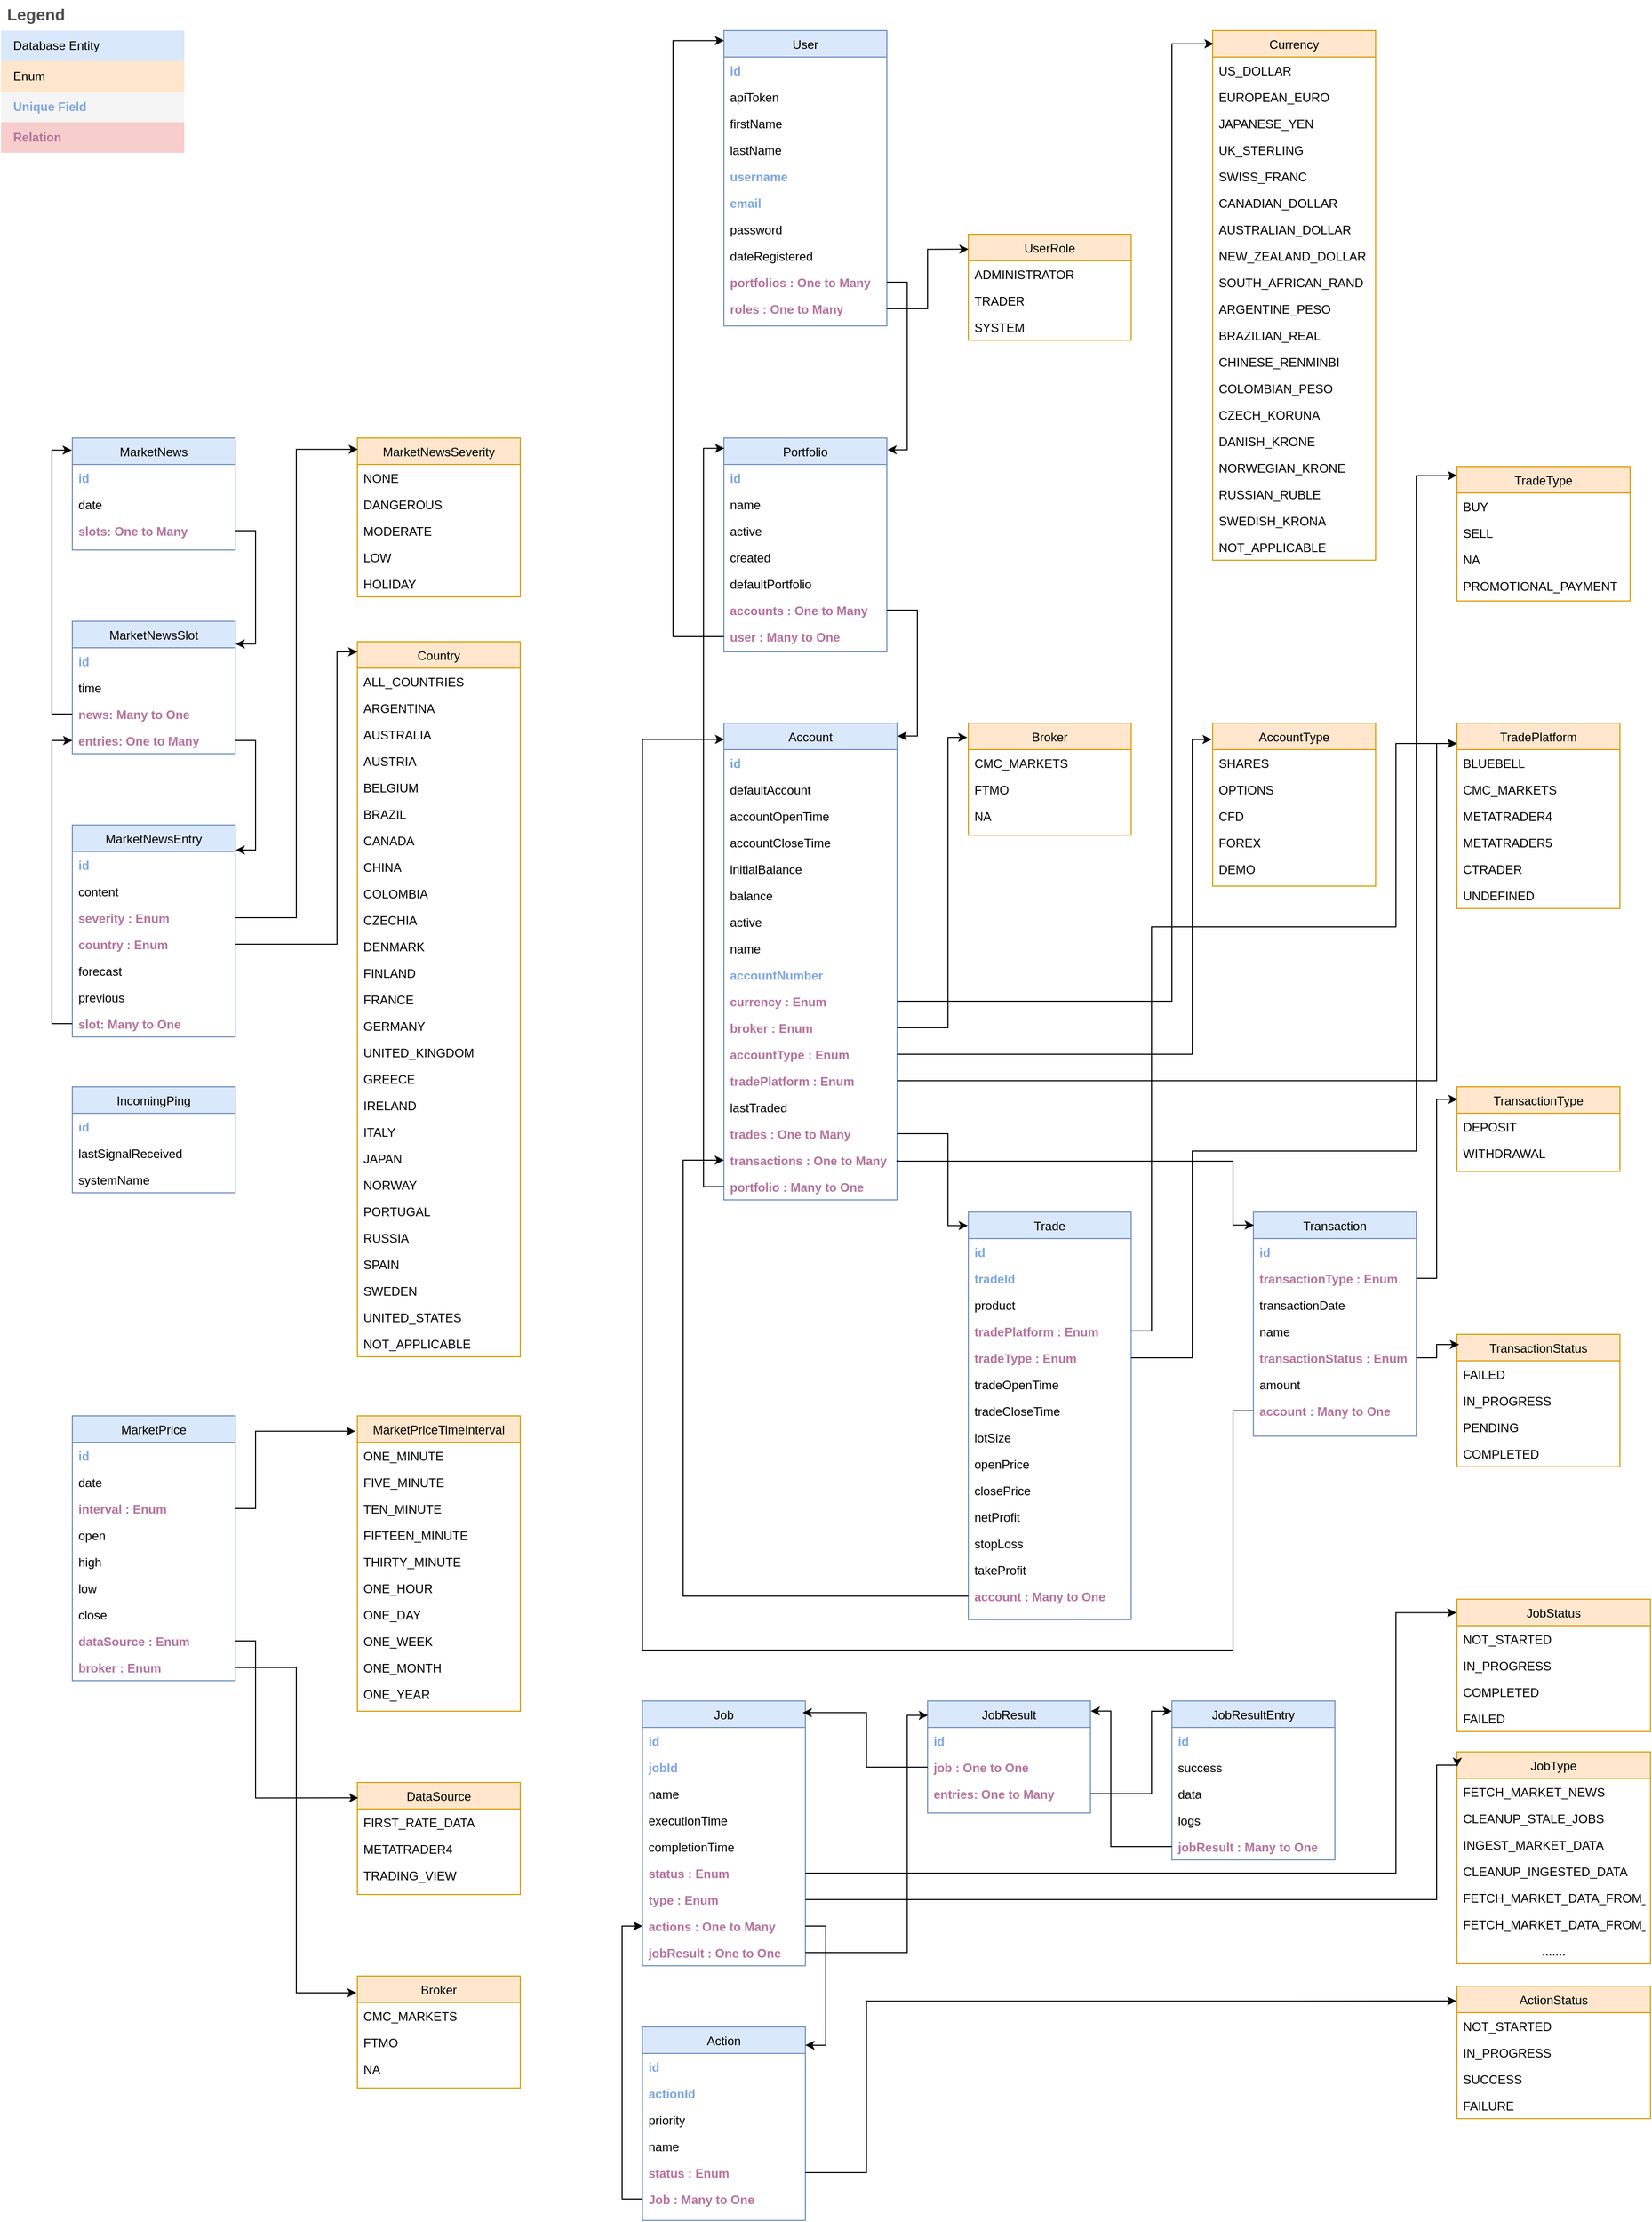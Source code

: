 <mxfile version="26.2.13">
  <diagram id="C5RBs43oDa-KdzZeNtuy" name="Page-1">
    <mxGraphModel dx="2433" dy="1307" grid="1" gridSize="10" guides="1" tooltips="1" connect="1" arrows="1" fold="1" page="1" pageScale="1" pageWidth="1654" pageHeight="2336" math="0" shadow="0">
      <root>
        <mxCell id="WIyWlLk6GJQsqaUBKTNV-0" />
        <mxCell id="WIyWlLk6GJQsqaUBKTNV-1" parent="WIyWlLk6GJQsqaUBKTNV-0" />
        <object label="User" id="zkfFHV4jXpPFQw0GAbJ--0">
          <mxCell style="swimlane;fontStyle=0;align=center;verticalAlign=top;childLayout=stackLayout;horizontal=1;startSize=26;horizontalStack=0;resizeParent=1;resizeLast=0;collapsible=1;marginBottom=0;rounded=0;shadow=0;strokeWidth=1;swimlaneLine=1;glass=0;swimlaneFillColor=none;fillColor=#dae8fc;strokeColor=#6c8ebf;" parent="WIyWlLk6GJQsqaUBKTNV-1" vertex="1">
            <mxGeometry x="720" y="40" width="160" height="290" as="geometry">
              <mxRectangle x="120" y="30" width="160" height="26" as="alternateBounds" />
            </mxGeometry>
          </mxCell>
        </object>
        <mxCell id="zkfFHV4jXpPFQw0GAbJ--1" value="id" style="text;align=left;verticalAlign=top;spacingLeft=4;spacingRight=4;overflow=hidden;rotatable=0;points=[[0,0.5],[1,0.5]];portConstraint=eastwest;fontStyle=1;fontColor=#7EA6E0;" parent="zkfFHV4jXpPFQw0GAbJ--0" vertex="1">
          <mxGeometry y="26" width="160" height="26" as="geometry" />
        </mxCell>
        <mxCell id="zkfFHV4jXpPFQw0GAbJ--2" value="apiToken   " style="text;align=left;verticalAlign=top;spacingLeft=4;spacingRight=4;overflow=hidden;rotatable=0;points=[[0,0.5],[1,0.5]];portConstraint=eastwest;rounded=0;shadow=0;html=0;" parent="zkfFHV4jXpPFQw0GAbJ--0" vertex="1">
          <mxGeometry y="52" width="160" height="26" as="geometry" />
        </mxCell>
        <mxCell id="5SxyEZJQmQ0atRCf8yrV-7" value="firstName" style="text;align=left;verticalAlign=top;spacingLeft=4;spacingRight=4;overflow=hidden;rotatable=0;points=[[0,0.5],[1,0.5]];portConstraint=eastwest;rounded=0;shadow=0;html=0;" parent="zkfFHV4jXpPFQw0GAbJ--0" vertex="1">
          <mxGeometry y="78" width="160" height="26" as="geometry" />
        </mxCell>
        <mxCell id="zkfFHV4jXpPFQw0GAbJ--3" value="lastName" style="text;align=left;verticalAlign=top;spacingLeft=4;spacingRight=4;overflow=hidden;rotatable=0;points=[[0,0.5],[1,0.5]];portConstraint=eastwest;rounded=0;shadow=0;html=0;" parent="zkfFHV4jXpPFQw0GAbJ--0" vertex="1">
          <mxGeometry y="104" width="160" height="26" as="geometry" />
        </mxCell>
        <mxCell id="5SxyEZJQmQ0atRCf8yrV-12" value="username" style="text;align=left;verticalAlign=top;spacingLeft=4;spacingRight=4;overflow=hidden;rotatable=0;points=[[0,0.5],[1,0.5]];portConstraint=eastwest;rounded=0;shadow=0;html=0;fontStyle=1;fontColor=#7EA6E0;" parent="zkfFHV4jXpPFQw0GAbJ--0" vertex="1">
          <mxGeometry y="130" width="160" height="26" as="geometry" />
        </mxCell>
        <mxCell id="5SxyEZJQmQ0atRCf8yrV-11" value="email" style="text;align=left;verticalAlign=top;spacingLeft=4;spacingRight=4;overflow=hidden;rotatable=0;points=[[0,0.5],[1,0.5]];portConstraint=eastwest;rounded=0;shadow=0;html=0;fontStyle=1;fontColor=#7EA6E0;" parent="zkfFHV4jXpPFQw0GAbJ--0" vertex="1">
          <mxGeometry y="156" width="160" height="26" as="geometry" />
        </mxCell>
        <mxCell id="5SxyEZJQmQ0atRCf8yrV-10" value="password" style="text;align=left;verticalAlign=top;spacingLeft=4;spacingRight=4;overflow=hidden;rotatable=0;points=[[0,0.5],[1,0.5]];portConstraint=eastwest;rounded=0;shadow=0;html=0;" parent="zkfFHV4jXpPFQw0GAbJ--0" vertex="1">
          <mxGeometry y="182" width="160" height="26" as="geometry" />
        </mxCell>
        <mxCell id="5SxyEZJQmQ0atRCf8yrV-9" value="dateRegistered" style="text;align=left;verticalAlign=top;spacingLeft=4;spacingRight=4;overflow=hidden;rotatable=0;points=[[0,0.5],[1,0.5]];portConstraint=eastwest;rounded=0;shadow=0;html=0;" parent="zkfFHV4jXpPFQw0GAbJ--0" vertex="1">
          <mxGeometry y="208" width="160" height="26" as="geometry" />
        </mxCell>
        <mxCell id="5SxyEZJQmQ0atRCf8yrV-13" value="portfolios : One to Many" style="text;align=left;verticalAlign=top;spacingLeft=4;spacingRight=4;overflow=hidden;rotatable=0;points=[[0,0.5],[1,0.5]];portConstraint=eastwest;fontColor=#B5739D;fontStyle=1" parent="zkfFHV4jXpPFQw0GAbJ--0" vertex="1">
          <mxGeometry y="234" width="160" height="26" as="geometry" />
        </mxCell>
        <mxCell id="5SxyEZJQmQ0atRCf8yrV-15" value="roles : One to Many" style="text;align=left;verticalAlign=top;spacingLeft=4;spacingRight=4;overflow=hidden;rotatable=0;points=[[0,0.5],[1,0.5]];portConstraint=eastwest;fontStyle=1;fontColor=#B5739D;" parent="zkfFHV4jXpPFQw0GAbJ--0" vertex="1">
          <mxGeometry y="260" width="160" height="26" as="geometry" />
        </mxCell>
        <mxCell id="zkfFHV4jXpPFQw0GAbJ--6" value="Portfolio" style="swimlane;fontStyle=0;align=center;verticalAlign=top;childLayout=stackLayout;horizontal=1;startSize=26;horizontalStack=0;resizeParent=1;resizeLast=0;collapsible=1;marginBottom=0;rounded=0;shadow=0;strokeWidth=1;fillColor=#dae8fc;strokeColor=#6c8ebf;" parent="WIyWlLk6GJQsqaUBKTNV-1" vertex="1">
          <mxGeometry x="720" y="440" width="160" height="210" as="geometry">
            <mxRectangle x="130" y="380" width="160" height="26" as="alternateBounds" />
          </mxGeometry>
        </mxCell>
        <mxCell id="zkfFHV4jXpPFQw0GAbJ--7" value="id" style="text;align=left;verticalAlign=top;spacingLeft=4;spacingRight=4;overflow=hidden;rotatable=0;points=[[0,0.5],[1,0.5]];portConstraint=eastwest;fontStyle=1;fontColor=#7EA6E0;" parent="zkfFHV4jXpPFQw0GAbJ--6" vertex="1">
          <mxGeometry y="26" width="160" height="26" as="geometry" />
        </mxCell>
        <mxCell id="zkfFHV4jXpPFQw0GAbJ--8" value="name" style="text;align=left;verticalAlign=top;spacingLeft=4;spacingRight=4;overflow=hidden;rotatable=0;points=[[0,0.5],[1,0.5]];portConstraint=eastwest;rounded=0;shadow=0;html=0;" parent="zkfFHV4jXpPFQw0GAbJ--6" vertex="1">
          <mxGeometry y="52" width="160" height="26" as="geometry" />
        </mxCell>
        <mxCell id="zkfFHV4jXpPFQw0GAbJ--10" value="active" style="text;align=left;verticalAlign=top;spacingLeft=4;spacingRight=4;overflow=hidden;rotatable=0;points=[[0,0.5],[1,0.5]];portConstraint=eastwest;fontStyle=0" parent="zkfFHV4jXpPFQw0GAbJ--6" vertex="1">
          <mxGeometry y="78" width="160" height="26" as="geometry" />
        </mxCell>
        <mxCell id="zkfFHV4jXpPFQw0GAbJ--11" value="created" style="text;align=left;verticalAlign=top;spacingLeft=4;spacingRight=4;overflow=hidden;rotatable=0;points=[[0,0.5],[1,0.5]];portConstraint=eastwest;" parent="zkfFHV4jXpPFQw0GAbJ--6" vertex="1">
          <mxGeometry y="104" width="160" height="26" as="geometry" />
        </mxCell>
        <mxCell id="5SxyEZJQmQ0atRCf8yrV-59" value="defaultPortfolio" style="text;align=left;verticalAlign=top;spacingLeft=4;spacingRight=4;overflow=hidden;rotatable=0;points=[[0,0.5],[1,0.5]];portConstraint=eastwest;" parent="zkfFHV4jXpPFQw0GAbJ--6" vertex="1">
          <mxGeometry y="130" width="160" height="26" as="geometry" />
        </mxCell>
        <mxCell id="5SxyEZJQmQ0atRCf8yrV-60" value="accounts : One to Many" style="text;align=left;verticalAlign=top;spacingLeft=4;spacingRight=4;overflow=hidden;rotatable=0;points=[[0,0.5],[1,0.5]];portConstraint=eastwest;fontColor=#B5739D;fontStyle=1" parent="zkfFHV4jXpPFQw0GAbJ--6" vertex="1">
          <mxGeometry y="156" width="160" height="26" as="geometry" />
        </mxCell>
        <mxCell id="5SxyEZJQmQ0atRCf8yrV-61" value="user : Many to One" style="text;align=left;verticalAlign=top;spacingLeft=4;spacingRight=4;overflow=hidden;rotatable=0;points=[[0,0.5],[1,0.5]];portConstraint=eastwest;fontColor=#B5739D;fontStyle=1" parent="zkfFHV4jXpPFQw0GAbJ--6" vertex="1">
          <mxGeometry y="182" width="160" height="26" as="geometry" />
        </mxCell>
        <mxCell id="5SxyEZJQmQ0atRCf8yrV-18" value="UserRole" style="swimlane;fontStyle=0;align=center;verticalAlign=top;childLayout=stackLayout;horizontal=1;startSize=26;horizontalStack=0;resizeParent=1;resizeLast=0;collapsible=1;marginBottom=0;rounded=0;shadow=0;strokeWidth=1;fillColor=#ffe6cc;strokeColor=#d79b00;" parent="WIyWlLk6GJQsqaUBKTNV-1" vertex="1">
          <mxGeometry x="960" y="240" width="160" height="104" as="geometry">
            <mxRectangle x="550" y="140" width="160" height="26" as="alternateBounds" />
          </mxGeometry>
        </mxCell>
        <mxCell id="5SxyEZJQmQ0atRCf8yrV-19" value="ADMINISTRATOR" style="text;align=left;verticalAlign=top;spacingLeft=4;spacingRight=4;overflow=hidden;rotatable=0;points=[[0,0.5],[1,0.5]];portConstraint=eastwest;" parent="5SxyEZJQmQ0atRCf8yrV-18" vertex="1">
          <mxGeometry y="26" width="160" height="26" as="geometry" />
        </mxCell>
        <mxCell id="5SxyEZJQmQ0atRCf8yrV-20" value="TRADER" style="text;align=left;verticalAlign=top;spacingLeft=4;spacingRight=4;overflow=hidden;rotatable=0;points=[[0,0.5],[1,0.5]];portConstraint=eastwest;rounded=0;shadow=0;html=0;" parent="5SxyEZJQmQ0atRCf8yrV-18" vertex="1">
          <mxGeometry y="52" width="160" height="26" as="geometry" />
        </mxCell>
        <mxCell id="kzV3qDYvr-UECDya8JAe-1" value="SYSTEM" style="text;align=left;verticalAlign=top;spacingLeft=4;spacingRight=4;overflow=hidden;rotatable=0;points=[[0,0.5],[1,0.5]];portConstraint=eastwest;rounded=0;shadow=0;html=0;" parent="5SxyEZJQmQ0atRCf8yrV-18" vertex="1">
          <mxGeometry y="78" width="160" height="26" as="geometry" />
        </mxCell>
        <mxCell id="5SxyEZJQmQ0atRCf8yrV-35" value="Legend" style="shape=table;startSize=30;container=1;collapsible=0;childLayout=tableLayout;fontSize=16;align=left;verticalAlign=top;fillColor=none;strokeColor=none;fontColor=#4D4D4D;fontStyle=1;spacingLeft=6;spacing=0;resizable=0;" parent="WIyWlLk6GJQsqaUBKTNV-1" vertex="1">
          <mxGeometry x="10" y="10" width="180" height="150" as="geometry" />
        </mxCell>
        <mxCell id="5SxyEZJQmQ0atRCf8yrV-36" value="" style="shape=tableRow;horizontal=0;startSize=0;swimlaneHead=0;swimlaneBody=0;strokeColor=inherit;top=0;left=0;bottom=0;right=0;collapsible=0;dropTarget=0;fillColor=none;points=[[0,0.5],[1,0.5]];portConstraint=eastwest;fontSize=12;swimlaneLine=1;shadow=0;" parent="5SxyEZJQmQ0atRCf8yrV-35" vertex="1">
          <mxGeometry y="30" width="180" height="30" as="geometry" />
        </mxCell>
        <mxCell id="5SxyEZJQmQ0atRCf8yrV-37" value="Database Entity" style="shape=partialRectangle;html=1;whiteSpace=wrap;connectable=0;strokeColor=#6c8ebf;overflow=hidden;fillColor=#dae8fc;top=0;left=0;bottom=0;right=0;pointerEvents=1;fontSize=12;align=left;spacingLeft=10;spacingRight=4;swimlaneLine=1;shadow=0;" parent="5SxyEZJQmQ0atRCf8yrV-36" vertex="1">
          <mxGeometry width="180" height="30" as="geometry">
            <mxRectangle width="180" height="30" as="alternateBounds" />
          </mxGeometry>
        </mxCell>
        <mxCell id="5SxyEZJQmQ0atRCf8yrV-38" value="" style="shape=tableRow;horizontal=0;startSize=0;swimlaneHead=0;swimlaneBody=0;strokeColor=inherit;top=0;left=0;bottom=0;right=0;collapsible=0;dropTarget=0;fillColor=none;points=[[0,0.5],[1,0.5]];portConstraint=eastwest;fontSize=12;swimlaneLine=1;shadow=0;" parent="5SxyEZJQmQ0atRCf8yrV-35" vertex="1">
          <mxGeometry y="60" width="180" height="30" as="geometry" />
        </mxCell>
        <mxCell id="5SxyEZJQmQ0atRCf8yrV-39" value="Enum" style="shape=partialRectangle;html=1;whiteSpace=wrap;connectable=0;strokeColor=#d79b00;overflow=hidden;fillColor=#ffe6cc;top=0;left=0;bottom=0;right=0;pointerEvents=1;fontSize=12;align=left;spacingLeft=10;spacingRight=4;swimlaneLine=1;shadow=0;" parent="5SxyEZJQmQ0atRCf8yrV-38" vertex="1">
          <mxGeometry width="180" height="30" as="geometry">
            <mxRectangle width="180" height="30" as="alternateBounds" />
          </mxGeometry>
        </mxCell>
        <mxCell id="5SxyEZJQmQ0atRCf8yrV-51" style="shape=tableRow;horizontal=0;startSize=0;swimlaneHead=0;swimlaneBody=0;strokeColor=inherit;top=0;left=0;bottom=0;right=0;collapsible=0;dropTarget=0;fillColor=none;points=[[0,0.5],[1,0.5]];portConstraint=eastwest;fontSize=12;swimlaneLine=1;shadow=0;" parent="5SxyEZJQmQ0atRCf8yrV-35" vertex="1">
          <mxGeometry y="90" width="180" height="30" as="geometry" />
        </mxCell>
        <mxCell id="5SxyEZJQmQ0atRCf8yrV-52" value="&lt;font style=&quot;color: rgb(126, 166, 224);&quot;&gt;&lt;b&gt;Unique Field&lt;/b&gt;&lt;/font&gt;" style="shape=partialRectangle;html=1;whiteSpace=wrap;connectable=0;overflow=hidden;top=0;left=0;bottom=0;right=0;pointerEvents=1;fontSize=12;align=left;spacingLeft=10;spacingRight=4;perimeterSpacing=1;swimlaneLine=1;shadow=0;fillColor=#f5f5f5;fontColor=#333333;strokeColor=#666666;" parent="5SxyEZJQmQ0atRCf8yrV-51" vertex="1">
          <mxGeometry width="180" height="30" as="geometry">
            <mxRectangle width="180" height="30" as="alternateBounds" />
          </mxGeometry>
        </mxCell>
        <mxCell id="5SxyEZJQmQ0atRCf8yrV-57" style="shape=tableRow;horizontal=0;startSize=0;swimlaneHead=0;swimlaneBody=0;strokeColor=inherit;top=0;left=0;bottom=0;right=0;collapsible=0;dropTarget=0;fillColor=none;points=[[0,0.5],[1,0.5]];portConstraint=eastwest;fontSize=12;swimlaneLine=1;shadow=0;" parent="5SxyEZJQmQ0atRCf8yrV-35" vertex="1">
          <mxGeometry y="120" width="180" height="30" as="geometry" />
        </mxCell>
        <mxCell id="5SxyEZJQmQ0atRCf8yrV-58" value="&lt;font style=&quot;color: rgb(181, 115, 157);&quot;&gt;&lt;b&gt;Relation&lt;/b&gt;&lt;/font&gt;" style="shape=partialRectangle;html=1;whiteSpace=wrap;connectable=0;overflow=hidden;top=0;left=0;bottom=0;right=0;pointerEvents=1;fontSize=12;align=left;spacingLeft=10;spacingRight=4;swimlaneLine=1;shadow=0;fillColor=#F8CECC;strokeColor=#b85450;" parent="5SxyEZJQmQ0atRCf8yrV-57" vertex="1">
          <mxGeometry width="180" height="30" as="geometry">
            <mxRectangle width="180" height="30" as="alternateBounds" />
          </mxGeometry>
        </mxCell>
        <mxCell id="5SxyEZJQmQ0atRCf8yrV-66" value="Account" style="swimlane;fontStyle=0;align=center;verticalAlign=top;childLayout=stackLayout;horizontal=1;startSize=26;horizontalStack=0;resizeParent=1;resizeLast=0;collapsible=1;marginBottom=0;rounded=0;shadow=0;strokeWidth=1;fillColor=#dae8fc;strokeColor=#6c8ebf;" parent="WIyWlLk6GJQsqaUBKTNV-1" vertex="1">
          <mxGeometry x="720" y="720" width="170" height="468" as="geometry">
            <mxRectangle x="130" y="380" width="160" height="26" as="alternateBounds" />
          </mxGeometry>
        </mxCell>
        <mxCell id="5SxyEZJQmQ0atRCf8yrV-67" value="id" style="text;align=left;verticalAlign=top;spacingLeft=4;spacingRight=4;overflow=hidden;rotatable=0;points=[[0,0.5],[1,0.5]];portConstraint=eastwest;fontStyle=1;fontColor=#7EA6E0;" parent="5SxyEZJQmQ0atRCf8yrV-66" vertex="1">
          <mxGeometry y="26" width="170" height="26" as="geometry" />
        </mxCell>
        <mxCell id="5SxyEZJQmQ0atRCf8yrV-68" value="defaultAccount  " style="text;align=left;verticalAlign=top;spacingLeft=4;spacingRight=4;overflow=hidden;rotatable=0;points=[[0,0.5],[1,0.5]];portConstraint=eastwest;rounded=0;shadow=0;html=0;" parent="5SxyEZJQmQ0atRCf8yrV-66" vertex="1">
          <mxGeometry y="52" width="170" height="26" as="geometry" />
        </mxCell>
        <mxCell id="5SxyEZJQmQ0atRCf8yrV-69" value="accountOpenTime" style="text;align=left;verticalAlign=top;spacingLeft=4;spacingRight=4;overflow=hidden;rotatable=0;points=[[0,0.5],[1,0.5]];portConstraint=eastwest;fontStyle=0" parent="5SxyEZJQmQ0atRCf8yrV-66" vertex="1">
          <mxGeometry y="78" width="170" height="26" as="geometry" />
        </mxCell>
        <mxCell id="5SxyEZJQmQ0atRCf8yrV-70" value="accountCloseTime" style="text;align=left;verticalAlign=top;spacingLeft=4;spacingRight=4;overflow=hidden;rotatable=0;points=[[0,0.5],[1,0.5]];portConstraint=eastwest;" parent="5SxyEZJQmQ0atRCf8yrV-66" vertex="1">
          <mxGeometry y="104" width="170" height="26" as="geometry" />
        </mxCell>
        <mxCell id="5SxyEZJQmQ0atRCf8yrV-71" value="initialBalance" style="text;align=left;verticalAlign=top;spacingLeft=4;spacingRight=4;overflow=hidden;rotatable=0;points=[[0,0.5],[1,0.5]];portConstraint=eastwest;" parent="5SxyEZJQmQ0atRCf8yrV-66" vertex="1">
          <mxGeometry y="130" width="170" height="26" as="geometry" />
        </mxCell>
        <mxCell id="5SxyEZJQmQ0atRCf8yrV-72" value="balance" style="text;align=left;verticalAlign=top;spacingLeft=4;spacingRight=4;overflow=hidden;rotatable=0;points=[[0,0.5],[1,0.5]];portConstraint=eastwest;fontColor=#000000;fontStyle=0" parent="5SxyEZJQmQ0atRCf8yrV-66" vertex="1">
          <mxGeometry y="156" width="170" height="26" as="geometry" />
        </mxCell>
        <mxCell id="5SxyEZJQmQ0atRCf8yrV-73" value="active" style="text;align=left;verticalAlign=top;spacingLeft=4;spacingRight=4;overflow=hidden;rotatable=0;points=[[0,0.5],[1,0.5]];portConstraint=eastwest;fontColor=#000000;fontStyle=0" parent="5SxyEZJQmQ0atRCf8yrV-66" vertex="1">
          <mxGeometry y="182" width="170" height="26" as="geometry" />
        </mxCell>
        <mxCell id="5SxyEZJQmQ0atRCf8yrV-74" value="name" style="text;align=left;verticalAlign=top;spacingLeft=4;spacingRight=4;overflow=hidden;rotatable=0;points=[[0,0.5],[1,0.5]];portConstraint=eastwest;fontColor=#000000;fontStyle=0" parent="5SxyEZJQmQ0atRCf8yrV-66" vertex="1">
          <mxGeometry y="208" width="170" height="26" as="geometry" />
        </mxCell>
        <mxCell id="5SxyEZJQmQ0atRCf8yrV-75" value="accountNumber" style="text;align=left;verticalAlign=top;spacingLeft=4;spacingRight=4;overflow=hidden;rotatable=0;points=[[0,0.5],[1,0.5]];portConstraint=eastwest;fontColor=#7EA6E0;fontStyle=1" parent="5SxyEZJQmQ0atRCf8yrV-66" vertex="1">
          <mxGeometry y="234" width="170" height="26" as="geometry" />
        </mxCell>
        <mxCell id="5SxyEZJQmQ0atRCf8yrV-76" value="currency : Enum" style="text;align=left;verticalAlign=top;spacingLeft=4;spacingRight=4;overflow=hidden;rotatable=0;points=[[0,0.5],[1,0.5]];portConstraint=eastwest;fontColor=#B5739D;fontStyle=1" parent="5SxyEZJQmQ0atRCf8yrV-66" vertex="1">
          <mxGeometry y="260" width="170" height="26" as="geometry" />
        </mxCell>
        <mxCell id="5SxyEZJQmQ0atRCf8yrV-77" value="broker : Enum" style="text;align=left;verticalAlign=top;spacingLeft=4;spacingRight=4;overflow=hidden;rotatable=0;points=[[0,0.5],[1,0.5]];portConstraint=eastwest;fontColor=#B5739D;fontStyle=1" parent="5SxyEZJQmQ0atRCf8yrV-66" vertex="1">
          <mxGeometry y="286" width="170" height="26" as="geometry" />
        </mxCell>
        <mxCell id="5SxyEZJQmQ0atRCf8yrV-78" value="accountType : Enum" style="text;align=left;verticalAlign=top;spacingLeft=4;spacingRight=4;overflow=hidden;rotatable=0;points=[[0,0.5],[1,0.5]];portConstraint=eastwest;fontColor=#B5739D;fontStyle=1" parent="5SxyEZJQmQ0atRCf8yrV-66" vertex="1">
          <mxGeometry y="312" width="170" height="26" as="geometry" />
        </mxCell>
        <mxCell id="5SxyEZJQmQ0atRCf8yrV-79" value="tradePlatform : Enum" style="text;align=left;verticalAlign=top;spacingLeft=4;spacingRight=4;overflow=hidden;rotatable=0;points=[[0,0.5],[1,0.5]];portConstraint=eastwest;fontColor=#B5739D;fontStyle=1" parent="5SxyEZJQmQ0atRCf8yrV-66" vertex="1">
          <mxGeometry y="338" width="170" height="26" as="geometry" />
        </mxCell>
        <mxCell id="5SxyEZJQmQ0atRCf8yrV-80" value="lastTraded" style="text;align=left;verticalAlign=top;spacingLeft=4;spacingRight=4;overflow=hidden;rotatable=0;points=[[0,0.5],[1,0.5]];portConstraint=eastwest;fontColor=#000000;fontStyle=0" parent="5SxyEZJQmQ0atRCf8yrV-66" vertex="1">
          <mxGeometry y="364" width="170" height="26" as="geometry" />
        </mxCell>
        <mxCell id="5SxyEZJQmQ0atRCf8yrV-81" value="trades : One to Many" style="text;align=left;verticalAlign=top;spacingLeft=4;spacingRight=4;overflow=hidden;rotatable=0;points=[[0,0.5],[1,0.5]];portConstraint=eastwest;fontColor=#B5739D;fontStyle=1" parent="5SxyEZJQmQ0atRCf8yrV-66" vertex="1">
          <mxGeometry y="390" width="170" height="26" as="geometry" />
        </mxCell>
        <mxCell id="5SxyEZJQmQ0atRCf8yrV-83" value="transactions : One to Many" style="text;align=left;verticalAlign=top;spacingLeft=4;spacingRight=4;overflow=hidden;rotatable=0;points=[[0,0.5],[1,0.5]];portConstraint=eastwest;fontColor=#B5739D;fontStyle=1" parent="5SxyEZJQmQ0atRCf8yrV-66" vertex="1">
          <mxGeometry y="416" width="170" height="26" as="geometry" />
        </mxCell>
        <mxCell id="5SxyEZJQmQ0atRCf8yrV-82" value="portfolio : Many to One" style="text;align=left;verticalAlign=top;spacingLeft=4;spacingRight=4;overflow=hidden;rotatable=0;points=[[0,0.5],[1,0.5]];portConstraint=eastwest;fontColor=#B5739D;fontStyle=1" parent="5SxyEZJQmQ0atRCf8yrV-66" vertex="1">
          <mxGeometry y="442" width="170" height="26" as="geometry" />
        </mxCell>
        <mxCell id="5SxyEZJQmQ0atRCf8yrV-93" style="edgeStyle=orthogonalEdgeStyle;rounded=0;orthogonalLoop=1;jettySize=auto;html=1;exitX=1;exitY=0.5;exitDx=0;exitDy=0;entryX=1.004;entryY=0.055;entryDx=0;entryDy=0;entryPerimeter=0;" parent="WIyWlLk6GJQsqaUBKTNV-1" source="5SxyEZJQmQ0atRCf8yrV-13" target="zkfFHV4jXpPFQw0GAbJ--6" edge="1">
          <mxGeometry relative="1" as="geometry" />
        </mxCell>
        <mxCell id="5SxyEZJQmQ0atRCf8yrV-95" style="edgeStyle=orthogonalEdgeStyle;rounded=0;orthogonalLoop=1;jettySize=auto;html=1;exitX=1;exitY=0.5;exitDx=0;exitDy=0;entryX=1.003;entryY=0.027;entryDx=0;entryDy=0;entryPerimeter=0;" parent="WIyWlLk6GJQsqaUBKTNV-1" source="5SxyEZJQmQ0atRCf8yrV-60" target="5SxyEZJQmQ0atRCf8yrV-66" edge="1">
          <mxGeometry relative="1" as="geometry" />
        </mxCell>
        <mxCell id="5SxyEZJQmQ0atRCf8yrV-98" style="edgeStyle=orthogonalEdgeStyle;rounded=0;orthogonalLoop=1;jettySize=auto;html=1;exitX=0;exitY=0.5;exitDx=0;exitDy=0;entryX=0.002;entryY=0.048;entryDx=0;entryDy=0;entryPerimeter=0;" parent="WIyWlLk6GJQsqaUBKTNV-1" source="5SxyEZJQmQ0atRCf8yrV-82" target="zkfFHV4jXpPFQw0GAbJ--6" edge="1">
          <mxGeometry relative="1" as="geometry" />
        </mxCell>
        <mxCell id="5SxyEZJQmQ0atRCf8yrV-99" value="Broker" style="swimlane;fontStyle=0;align=center;verticalAlign=top;childLayout=stackLayout;horizontal=1;startSize=26;horizontalStack=0;resizeParent=1;resizeLast=0;collapsible=1;marginBottom=0;rounded=0;shadow=0;strokeWidth=1;fillColor=#ffe6cc;strokeColor=#d79b00;" parent="WIyWlLk6GJQsqaUBKTNV-1" vertex="1">
          <mxGeometry x="960" y="720" width="160" height="110" as="geometry">
            <mxRectangle x="550" y="140" width="160" height="26" as="alternateBounds" />
          </mxGeometry>
        </mxCell>
        <mxCell id="5SxyEZJQmQ0atRCf8yrV-100" value="CMC_MARKETS" style="text;align=left;verticalAlign=top;spacingLeft=4;spacingRight=4;overflow=hidden;rotatable=0;points=[[0,0.5],[1,0.5]];portConstraint=eastwest;" parent="5SxyEZJQmQ0atRCf8yrV-99" vertex="1">
          <mxGeometry y="26" width="160" height="26" as="geometry" />
        </mxCell>
        <mxCell id="5SxyEZJQmQ0atRCf8yrV-101" value="FTMO" style="text;align=left;verticalAlign=top;spacingLeft=4;spacingRight=4;overflow=hidden;rotatable=0;points=[[0,0.5],[1,0.5]];portConstraint=eastwest;rounded=0;shadow=0;html=0;" parent="5SxyEZJQmQ0atRCf8yrV-99" vertex="1">
          <mxGeometry y="52" width="160" height="26" as="geometry" />
        </mxCell>
        <mxCell id="5SxyEZJQmQ0atRCf8yrV-102" value="NA" style="text;align=left;verticalAlign=top;spacingLeft=4;spacingRight=4;overflow=hidden;rotatable=0;points=[[0,0.5],[1,0.5]];portConstraint=eastwest;rounded=0;shadow=0;html=0;" parent="5SxyEZJQmQ0atRCf8yrV-99" vertex="1">
          <mxGeometry y="78" width="160" height="26" as="geometry" />
        </mxCell>
        <mxCell id="5SxyEZJQmQ0atRCf8yrV-107" value="AccountType" style="swimlane;fontStyle=0;align=center;verticalAlign=top;childLayout=stackLayout;horizontal=1;startSize=26;horizontalStack=0;resizeParent=1;resizeLast=0;collapsible=1;marginBottom=0;rounded=0;shadow=0;strokeWidth=1;fillColor=#ffe6cc;strokeColor=#d79b00;" parent="WIyWlLk6GJQsqaUBKTNV-1" vertex="1">
          <mxGeometry x="1200" y="720" width="160" height="160" as="geometry">
            <mxRectangle x="550" y="140" width="160" height="26" as="alternateBounds" />
          </mxGeometry>
        </mxCell>
        <mxCell id="5SxyEZJQmQ0atRCf8yrV-108" value="SHARES" style="text;align=left;verticalAlign=top;spacingLeft=4;spacingRight=4;overflow=hidden;rotatable=0;points=[[0,0.5],[1,0.5]];portConstraint=eastwest;" parent="5SxyEZJQmQ0atRCf8yrV-107" vertex="1">
          <mxGeometry y="26" width="160" height="26" as="geometry" />
        </mxCell>
        <mxCell id="5SxyEZJQmQ0atRCf8yrV-109" value="OPTIONS" style="text;align=left;verticalAlign=top;spacingLeft=4;spacingRight=4;overflow=hidden;rotatable=0;points=[[0,0.5],[1,0.5]];portConstraint=eastwest;rounded=0;shadow=0;html=0;" parent="5SxyEZJQmQ0atRCf8yrV-107" vertex="1">
          <mxGeometry y="52" width="160" height="26" as="geometry" />
        </mxCell>
        <mxCell id="5SxyEZJQmQ0atRCf8yrV-110" value="CFD" style="text;align=left;verticalAlign=top;spacingLeft=4;spacingRight=4;overflow=hidden;rotatable=0;points=[[0,0.5],[1,0.5]];portConstraint=eastwest;rounded=0;shadow=0;html=0;" parent="5SxyEZJQmQ0atRCf8yrV-107" vertex="1">
          <mxGeometry y="78" width="160" height="26" as="geometry" />
        </mxCell>
        <mxCell id="5SxyEZJQmQ0atRCf8yrV-111" value="FOREX" style="text;align=left;verticalAlign=top;spacingLeft=4;spacingRight=4;overflow=hidden;rotatable=0;points=[[0,0.5],[1,0.5]];portConstraint=eastwest;rounded=0;shadow=0;html=0;" parent="5SxyEZJQmQ0atRCf8yrV-107" vertex="1">
          <mxGeometry y="104" width="160" height="26" as="geometry" />
        </mxCell>
        <mxCell id="5SxyEZJQmQ0atRCf8yrV-112" value="DEMO" style="text;align=left;verticalAlign=top;spacingLeft=4;spacingRight=4;overflow=hidden;rotatable=0;points=[[0,0.5],[1,0.5]];portConstraint=eastwest;rounded=0;shadow=0;html=0;" parent="5SxyEZJQmQ0atRCf8yrV-107" vertex="1">
          <mxGeometry y="130" width="160" height="26" as="geometry" />
        </mxCell>
        <mxCell id="5SxyEZJQmQ0atRCf8yrV-115" value="TradePlatform" style="swimlane;fontStyle=0;align=center;verticalAlign=top;childLayout=stackLayout;horizontal=1;startSize=26;horizontalStack=0;resizeParent=1;resizeLast=0;collapsible=1;marginBottom=0;rounded=0;shadow=0;strokeWidth=1;fillColor=#ffe6cc;strokeColor=#d79b00;" parent="WIyWlLk6GJQsqaUBKTNV-1" vertex="1">
          <mxGeometry x="1440" y="720" width="160" height="182" as="geometry">
            <mxRectangle x="550" y="140" width="160" height="26" as="alternateBounds" />
          </mxGeometry>
        </mxCell>
        <mxCell id="5SxyEZJQmQ0atRCf8yrV-116" value="BLUEBELL" style="text;align=left;verticalAlign=top;spacingLeft=4;spacingRight=4;overflow=hidden;rotatable=0;points=[[0,0.5],[1,0.5]];portConstraint=eastwest;" parent="5SxyEZJQmQ0atRCf8yrV-115" vertex="1">
          <mxGeometry y="26" width="160" height="26" as="geometry" />
        </mxCell>
        <mxCell id="5SxyEZJQmQ0atRCf8yrV-117" value="CMC_MARKETS" style="text;align=left;verticalAlign=top;spacingLeft=4;spacingRight=4;overflow=hidden;rotatable=0;points=[[0,0.5],[1,0.5]];portConstraint=eastwest;rounded=0;shadow=0;html=0;" parent="5SxyEZJQmQ0atRCf8yrV-115" vertex="1">
          <mxGeometry y="52" width="160" height="26" as="geometry" />
        </mxCell>
        <mxCell id="5SxyEZJQmQ0atRCf8yrV-118" value="METATRADER4" style="text;align=left;verticalAlign=top;spacingLeft=4;spacingRight=4;overflow=hidden;rotatable=0;points=[[0,0.5],[1,0.5]];portConstraint=eastwest;rounded=0;shadow=0;html=0;" parent="5SxyEZJQmQ0atRCf8yrV-115" vertex="1">
          <mxGeometry y="78" width="160" height="26" as="geometry" />
        </mxCell>
        <mxCell id="5SxyEZJQmQ0atRCf8yrV-119" value="METATRADER5" style="text;align=left;verticalAlign=top;spacingLeft=4;spacingRight=4;overflow=hidden;rotatable=0;points=[[0,0.5],[1,0.5]];portConstraint=eastwest;rounded=0;shadow=0;html=0;" parent="5SxyEZJQmQ0atRCf8yrV-115" vertex="1">
          <mxGeometry y="104" width="160" height="26" as="geometry" />
        </mxCell>
        <mxCell id="5SxyEZJQmQ0atRCf8yrV-120" value="CTRADER" style="text;align=left;verticalAlign=top;spacingLeft=4;spacingRight=4;overflow=hidden;rotatable=0;points=[[0,0.5],[1,0.5]];portConstraint=eastwest;rounded=0;shadow=0;html=0;" parent="5SxyEZJQmQ0atRCf8yrV-115" vertex="1">
          <mxGeometry y="130" width="160" height="26" as="geometry" />
        </mxCell>
        <mxCell id="5SxyEZJQmQ0atRCf8yrV-121" value="UNDEFINED" style="text;align=left;verticalAlign=top;spacingLeft=4;spacingRight=4;overflow=hidden;rotatable=0;points=[[0,0.5],[1,0.5]];portConstraint=eastwest;rounded=0;shadow=0;html=0;" parent="5SxyEZJQmQ0atRCf8yrV-115" vertex="1">
          <mxGeometry y="156" width="160" height="26" as="geometry" />
        </mxCell>
        <mxCell id="5SxyEZJQmQ0atRCf8yrV-123" value="Currency" style="swimlane;fontStyle=0;align=center;verticalAlign=top;childLayout=stackLayout;horizontal=1;startSize=26;horizontalStack=0;resizeParent=1;resizeLast=0;collapsible=1;marginBottom=0;rounded=0;shadow=0;strokeWidth=1;fillColor=#ffe6cc;strokeColor=#d79b00;" parent="WIyWlLk6GJQsqaUBKTNV-1" vertex="1">
          <mxGeometry x="1200" y="40" width="160" height="520" as="geometry">
            <mxRectangle x="550" y="140" width="160" height="26" as="alternateBounds" />
          </mxGeometry>
        </mxCell>
        <mxCell id="5SxyEZJQmQ0atRCf8yrV-124" value="US_DOLLAR" style="text;align=left;verticalAlign=top;spacingLeft=4;spacingRight=4;overflow=hidden;rotatable=0;points=[[0,0.5],[1,0.5]];portConstraint=eastwest;" parent="5SxyEZJQmQ0atRCf8yrV-123" vertex="1">
          <mxGeometry y="26" width="160" height="26" as="geometry" />
        </mxCell>
        <mxCell id="5SxyEZJQmQ0atRCf8yrV-125" value="EUROPEAN_EURO" style="text;align=left;verticalAlign=top;spacingLeft=4;spacingRight=4;overflow=hidden;rotatable=0;points=[[0,0.5],[1,0.5]];portConstraint=eastwest;rounded=0;shadow=0;html=0;" parent="5SxyEZJQmQ0atRCf8yrV-123" vertex="1">
          <mxGeometry y="52" width="160" height="26" as="geometry" />
        </mxCell>
        <mxCell id="5SxyEZJQmQ0atRCf8yrV-126" value="JAPANESE_YEN" style="text;align=left;verticalAlign=top;spacingLeft=4;spacingRight=4;overflow=hidden;rotatable=0;points=[[0,0.5],[1,0.5]];portConstraint=eastwest;rounded=0;shadow=0;html=0;" parent="5SxyEZJQmQ0atRCf8yrV-123" vertex="1">
          <mxGeometry y="78" width="160" height="26" as="geometry" />
        </mxCell>
        <mxCell id="5SxyEZJQmQ0atRCf8yrV-127" value="UK_STERLING" style="text;align=left;verticalAlign=top;spacingLeft=4;spacingRight=4;overflow=hidden;rotatable=0;points=[[0,0.5],[1,0.5]];portConstraint=eastwest;rounded=0;shadow=0;html=0;" parent="5SxyEZJQmQ0atRCf8yrV-123" vertex="1">
          <mxGeometry y="104" width="160" height="26" as="geometry" />
        </mxCell>
        <mxCell id="5SxyEZJQmQ0atRCf8yrV-128" value="SWISS_FRANC" style="text;align=left;verticalAlign=top;spacingLeft=4;spacingRight=4;overflow=hidden;rotatable=0;points=[[0,0.5],[1,0.5]];portConstraint=eastwest;rounded=0;shadow=0;html=0;" parent="5SxyEZJQmQ0atRCf8yrV-123" vertex="1">
          <mxGeometry y="130" width="160" height="26" as="geometry" />
        </mxCell>
        <mxCell id="5SxyEZJQmQ0atRCf8yrV-129" value="CANADIAN_DOLLAR" style="text;align=left;verticalAlign=top;spacingLeft=4;spacingRight=4;overflow=hidden;rotatable=0;points=[[0,0.5],[1,0.5]];portConstraint=eastwest;rounded=0;shadow=0;html=0;" parent="5SxyEZJQmQ0atRCf8yrV-123" vertex="1">
          <mxGeometry y="156" width="160" height="26" as="geometry" />
        </mxCell>
        <mxCell id="5SxyEZJQmQ0atRCf8yrV-130" value="AUSTRALIAN_DOLLAR" style="text;align=left;verticalAlign=top;spacingLeft=4;spacingRight=4;overflow=hidden;rotatable=0;points=[[0,0.5],[1,0.5]];portConstraint=eastwest;rounded=0;shadow=0;html=0;" parent="5SxyEZJQmQ0atRCf8yrV-123" vertex="1">
          <mxGeometry y="182" width="160" height="26" as="geometry" />
        </mxCell>
        <mxCell id="5SxyEZJQmQ0atRCf8yrV-136" value="NEW_ZEALAND_DOLLAR" style="text;align=left;verticalAlign=top;spacingLeft=4;spacingRight=4;overflow=hidden;rotatable=0;points=[[0,0.5],[1,0.5]];portConstraint=eastwest;rounded=0;shadow=0;html=0;" parent="5SxyEZJQmQ0atRCf8yrV-123" vertex="1">
          <mxGeometry y="208" width="160" height="26" as="geometry" />
        </mxCell>
        <mxCell id="5SxyEZJQmQ0atRCf8yrV-137" value="SOUTH_AFRICAN_RAND" style="text;align=left;verticalAlign=top;spacingLeft=4;spacingRight=4;overflow=hidden;rotatable=0;points=[[0,0.5],[1,0.5]];portConstraint=eastwest;rounded=0;shadow=0;html=0;" parent="5SxyEZJQmQ0atRCf8yrV-123" vertex="1">
          <mxGeometry y="234" width="160" height="26" as="geometry" />
        </mxCell>
        <mxCell id="5SxyEZJQmQ0atRCf8yrV-138" value="ARGENTINE_PESO" style="text;align=left;verticalAlign=top;spacingLeft=4;spacingRight=4;overflow=hidden;rotatable=0;points=[[0,0.5],[1,0.5]];portConstraint=eastwest;rounded=0;shadow=0;html=0;" parent="5SxyEZJQmQ0atRCf8yrV-123" vertex="1">
          <mxGeometry y="260" width="160" height="26" as="geometry" />
        </mxCell>
        <mxCell id="5SxyEZJQmQ0atRCf8yrV-139" value="BRAZILIAN_REAL" style="text;align=left;verticalAlign=top;spacingLeft=4;spacingRight=4;overflow=hidden;rotatable=0;points=[[0,0.5],[1,0.5]];portConstraint=eastwest;rounded=0;shadow=0;html=0;" parent="5SxyEZJQmQ0atRCf8yrV-123" vertex="1">
          <mxGeometry y="286" width="160" height="26" as="geometry" />
        </mxCell>
        <mxCell id="5SxyEZJQmQ0atRCf8yrV-140" value="CHINESE_RENMINBI" style="text;align=left;verticalAlign=top;spacingLeft=4;spacingRight=4;overflow=hidden;rotatable=0;points=[[0,0.5],[1,0.5]];portConstraint=eastwest;rounded=0;shadow=0;html=0;" parent="5SxyEZJQmQ0atRCf8yrV-123" vertex="1">
          <mxGeometry y="312" width="160" height="26" as="geometry" />
        </mxCell>
        <mxCell id="5SxyEZJQmQ0atRCf8yrV-141" value="COLOMBIAN_PESO" style="text;align=left;verticalAlign=top;spacingLeft=4;spacingRight=4;overflow=hidden;rotatable=0;points=[[0,0.5],[1,0.5]];portConstraint=eastwest;rounded=0;shadow=0;html=0;" parent="5SxyEZJQmQ0atRCf8yrV-123" vertex="1">
          <mxGeometry y="338" width="160" height="26" as="geometry" />
        </mxCell>
        <mxCell id="5SxyEZJQmQ0atRCf8yrV-142" value="CZECH_KORUNA" style="text;align=left;verticalAlign=top;spacingLeft=4;spacingRight=4;overflow=hidden;rotatable=0;points=[[0,0.5],[1,0.5]];portConstraint=eastwest;rounded=0;shadow=0;html=0;" parent="5SxyEZJQmQ0atRCf8yrV-123" vertex="1">
          <mxGeometry y="364" width="160" height="26" as="geometry" />
        </mxCell>
        <mxCell id="5SxyEZJQmQ0atRCf8yrV-143" value="DANISH_KRONE" style="text;align=left;verticalAlign=top;spacingLeft=4;spacingRight=4;overflow=hidden;rotatable=0;points=[[0,0.5],[1,0.5]];portConstraint=eastwest;rounded=0;shadow=0;html=0;" parent="5SxyEZJQmQ0atRCf8yrV-123" vertex="1">
          <mxGeometry y="390" width="160" height="26" as="geometry" />
        </mxCell>
        <mxCell id="5SxyEZJQmQ0atRCf8yrV-144" value="NORWEGIAN_KRONE" style="text;align=left;verticalAlign=top;spacingLeft=4;spacingRight=4;overflow=hidden;rotatable=0;points=[[0,0.5],[1,0.5]];portConstraint=eastwest;rounded=0;shadow=0;html=0;" parent="5SxyEZJQmQ0atRCf8yrV-123" vertex="1">
          <mxGeometry y="416" width="160" height="26" as="geometry" />
        </mxCell>
        <mxCell id="5SxyEZJQmQ0atRCf8yrV-145" value="RUSSIAN_RUBLE" style="text;align=left;verticalAlign=top;spacingLeft=4;spacingRight=4;overflow=hidden;rotatable=0;points=[[0,0.5],[1,0.5]];portConstraint=eastwest;rounded=0;shadow=0;html=0;" parent="5SxyEZJQmQ0atRCf8yrV-123" vertex="1">
          <mxGeometry y="442" width="160" height="26" as="geometry" />
        </mxCell>
        <mxCell id="5SxyEZJQmQ0atRCf8yrV-146" value="SWEDISH_KRONA" style="text;align=left;verticalAlign=top;spacingLeft=4;spacingRight=4;overflow=hidden;rotatable=0;points=[[0,0.5],[1,0.5]];portConstraint=eastwest;rounded=0;shadow=0;html=0;" parent="5SxyEZJQmQ0atRCf8yrV-123" vertex="1">
          <mxGeometry y="468" width="160" height="26" as="geometry" />
        </mxCell>
        <mxCell id="5SxyEZJQmQ0atRCf8yrV-147" value="NOT_APPLICABLE" style="text;align=left;verticalAlign=top;spacingLeft=4;spacingRight=4;overflow=hidden;rotatable=0;points=[[0,0.5],[1,0.5]];portConstraint=eastwest;rounded=0;shadow=0;html=0;" parent="5SxyEZJQmQ0atRCf8yrV-123" vertex="1">
          <mxGeometry y="494" width="160" height="26" as="geometry" />
        </mxCell>
        <mxCell id="5SxyEZJQmQ0atRCf8yrV-133" style="edgeStyle=orthogonalEdgeStyle;rounded=0;orthogonalLoop=1;jettySize=auto;html=1;exitX=1;exitY=0.5;exitDx=0;exitDy=0;entryX=-0.006;entryY=0.127;entryDx=0;entryDy=0;entryPerimeter=0;" parent="WIyWlLk6GJQsqaUBKTNV-1" source="5SxyEZJQmQ0atRCf8yrV-77" target="5SxyEZJQmQ0atRCf8yrV-99" edge="1">
          <mxGeometry relative="1" as="geometry">
            <Array as="points">
              <mxPoint x="940" y="1019" />
              <mxPoint x="940" y="734" />
            </Array>
          </mxGeometry>
        </mxCell>
        <mxCell id="5SxyEZJQmQ0atRCf8yrV-134" style="edgeStyle=orthogonalEdgeStyle;rounded=0;orthogonalLoop=1;jettySize=auto;html=1;exitX=1;exitY=0.5;exitDx=0;exitDy=0;entryX=-0.006;entryY=0.1;entryDx=0;entryDy=0;entryPerimeter=0;" parent="WIyWlLk6GJQsqaUBKTNV-1" source="5SxyEZJQmQ0atRCf8yrV-78" target="5SxyEZJQmQ0atRCf8yrV-107" edge="1">
          <mxGeometry relative="1" as="geometry">
            <Array as="points">
              <mxPoint x="1180" y="1045" />
              <mxPoint x="1180" y="736" />
            </Array>
          </mxGeometry>
        </mxCell>
        <mxCell id="5SxyEZJQmQ0atRCf8yrV-135" style="edgeStyle=orthogonalEdgeStyle;rounded=0;orthogonalLoop=1;jettySize=auto;html=1;exitX=1;exitY=0.5;exitDx=0;exitDy=0;entryX=0;entryY=0.11;entryDx=0;entryDy=0;entryPerimeter=0;" parent="WIyWlLk6GJQsqaUBKTNV-1" source="5SxyEZJQmQ0atRCf8yrV-79" target="5SxyEZJQmQ0atRCf8yrV-115" edge="1">
          <mxGeometry relative="1" as="geometry">
            <Array as="points">
              <mxPoint x="1420" y="1071" />
              <mxPoint x="1420" y="740" />
            </Array>
          </mxGeometry>
        </mxCell>
        <mxCell id="5SxyEZJQmQ0atRCf8yrV-148" style="edgeStyle=orthogonalEdgeStyle;rounded=0;orthogonalLoop=1;jettySize=auto;html=1;exitX=1;exitY=0.5;exitDx=0;exitDy=0;entryX=0.006;entryY=0.025;entryDx=0;entryDy=0;entryPerimeter=0;" parent="WIyWlLk6GJQsqaUBKTNV-1" source="5SxyEZJQmQ0atRCf8yrV-76" target="5SxyEZJQmQ0atRCf8yrV-123" edge="1">
          <mxGeometry relative="1" as="geometry">
            <Array as="points">
              <mxPoint x="1160" y="993" />
              <mxPoint x="1160" y="53" />
            </Array>
          </mxGeometry>
        </mxCell>
        <mxCell id="5SxyEZJQmQ0atRCf8yrV-149" value="Trade" style="swimlane;fontStyle=0;align=center;verticalAlign=top;childLayout=stackLayout;horizontal=1;startSize=26;horizontalStack=0;resizeParent=1;resizeLast=0;collapsible=1;marginBottom=0;rounded=0;shadow=0;strokeWidth=1;fillColor=#dae8fc;strokeColor=#6c8ebf;" parent="WIyWlLk6GJQsqaUBKTNV-1" vertex="1">
          <mxGeometry x="960" y="1200" width="160" height="400" as="geometry">
            <mxRectangle x="130" y="380" width="160" height="26" as="alternateBounds" />
          </mxGeometry>
        </mxCell>
        <mxCell id="5SxyEZJQmQ0atRCf8yrV-150" value="id" style="text;align=left;verticalAlign=top;spacingLeft=4;spacingRight=4;overflow=hidden;rotatable=0;points=[[0,0.5],[1,0.5]];portConstraint=eastwest;fontStyle=1;fontColor=#7EA6E0;" parent="5SxyEZJQmQ0atRCf8yrV-149" vertex="1">
          <mxGeometry y="26" width="160" height="26" as="geometry" />
        </mxCell>
        <mxCell id="5SxyEZJQmQ0atRCf8yrV-151" value="tradeId" style="text;align=left;verticalAlign=top;spacingLeft=4;spacingRight=4;overflow=hidden;rotatable=0;points=[[0,0.5],[1,0.5]];portConstraint=eastwest;rounded=0;shadow=0;html=0;fontColor=#7EA6E0;fontStyle=1" parent="5SxyEZJQmQ0atRCf8yrV-149" vertex="1">
          <mxGeometry y="52" width="160" height="26" as="geometry" />
        </mxCell>
        <mxCell id="5SxyEZJQmQ0atRCf8yrV-152" value="product" style="text;align=left;verticalAlign=top;spacingLeft=4;spacingRight=4;overflow=hidden;rotatable=0;points=[[0,0.5],[1,0.5]];portConstraint=eastwest;fontStyle=0" parent="5SxyEZJQmQ0atRCf8yrV-149" vertex="1">
          <mxGeometry y="78" width="160" height="26" as="geometry" />
        </mxCell>
        <mxCell id="5SxyEZJQmQ0atRCf8yrV-153" value="tradePlatform : Enum" style="text;align=left;verticalAlign=top;spacingLeft=4;spacingRight=4;overflow=hidden;rotatable=0;points=[[0,0.5],[1,0.5]];portConstraint=eastwest;fontColor=#B5739D;fontStyle=1" parent="5SxyEZJQmQ0atRCf8yrV-149" vertex="1">
          <mxGeometry y="104" width="160" height="26" as="geometry" />
        </mxCell>
        <mxCell id="5SxyEZJQmQ0atRCf8yrV-154" value="tradeType : Enum" style="text;align=left;verticalAlign=top;spacingLeft=4;spacingRight=4;overflow=hidden;rotatable=0;points=[[0,0.5],[1,0.5]];portConstraint=eastwest;fontColor=#B5739D;fontStyle=1" parent="5SxyEZJQmQ0atRCf8yrV-149" vertex="1">
          <mxGeometry y="130" width="160" height="26" as="geometry" />
        </mxCell>
        <mxCell id="5SxyEZJQmQ0atRCf8yrV-155" value="tradeOpenTime" style="text;align=left;verticalAlign=top;spacingLeft=4;spacingRight=4;overflow=hidden;rotatable=0;points=[[0,0.5],[1,0.5]];portConstraint=eastwest;fontColor=#000000;fontStyle=0" parent="5SxyEZJQmQ0atRCf8yrV-149" vertex="1">
          <mxGeometry y="156" width="160" height="26" as="geometry" />
        </mxCell>
        <mxCell id="5SxyEZJQmQ0atRCf8yrV-156" value="tradeCloseTime" style="text;align=left;verticalAlign=top;spacingLeft=4;spacingRight=4;overflow=hidden;rotatable=0;points=[[0,0.5],[1,0.5]];portConstraint=eastwest;fontColor=#000000;fontStyle=0" parent="5SxyEZJQmQ0atRCf8yrV-149" vertex="1">
          <mxGeometry y="182" width="160" height="26" as="geometry" />
        </mxCell>
        <mxCell id="5SxyEZJQmQ0atRCf8yrV-157" value="lotSize" style="text;align=left;verticalAlign=top;spacingLeft=4;spacingRight=4;overflow=hidden;rotatable=0;points=[[0,0.5],[1,0.5]];portConstraint=eastwest;fontColor=#000000;fontStyle=0" parent="5SxyEZJQmQ0atRCf8yrV-149" vertex="1">
          <mxGeometry y="208" width="160" height="26" as="geometry" />
        </mxCell>
        <mxCell id="5SxyEZJQmQ0atRCf8yrV-158" value="openPrice" style="text;align=left;verticalAlign=top;spacingLeft=4;spacingRight=4;overflow=hidden;rotatable=0;points=[[0,0.5],[1,0.5]];portConstraint=eastwest;fontColor=#000000;fontStyle=0" parent="5SxyEZJQmQ0atRCf8yrV-149" vertex="1">
          <mxGeometry y="234" width="160" height="26" as="geometry" />
        </mxCell>
        <mxCell id="5SxyEZJQmQ0atRCf8yrV-159" value="closePrice" style="text;align=left;verticalAlign=top;spacingLeft=4;spacingRight=4;overflow=hidden;rotatable=0;points=[[0,0.5],[1,0.5]];portConstraint=eastwest;fontColor=#000000;fontStyle=0" parent="5SxyEZJQmQ0atRCf8yrV-149" vertex="1">
          <mxGeometry y="260" width="160" height="26" as="geometry" />
        </mxCell>
        <mxCell id="5SxyEZJQmQ0atRCf8yrV-160" value="netProfit" style="text;align=left;verticalAlign=top;spacingLeft=4;spacingRight=4;overflow=hidden;rotatable=0;points=[[0,0.5],[1,0.5]];portConstraint=eastwest;fontColor=#000000;fontStyle=0" parent="5SxyEZJQmQ0atRCf8yrV-149" vertex="1">
          <mxGeometry y="286" width="160" height="26" as="geometry" />
        </mxCell>
        <mxCell id="5SxyEZJQmQ0atRCf8yrV-161" value="stopLoss" style="text;align=left;verticalAlign=top;spacingLeft=4;spacingRight=4;overflow=hidden;rotatable=0;points=[[0,0.5],[1,0.5]];portConstraint=eastwest;fontColor=#000000;fontStyle=0" parent="5SxyEZJQmQ0atRCf8yrV-149" vertex="1">
          <mxGeometry y="312" width="160" height="26" as="geometry" />
        </mxCell>
        <mxCell id="5SxyEZJQmQ0atRCf8yrV-162" value="takeProfit" style="text;align=left;verticalAlign=top;spacingLeft=4;spacingRight=4;overflow=hidden;rotatable=0;points=[[0,0.5],[1,0.5]];portConstraint=eastwest;fontColor=#000000;fontStyle=0" parent="5SxyEZJQmQ0atRCf8yrV-149" vertex="1">
          <mxGeometry y="338" width="160" height="26" as="geometry" />
        </mxCell>
        <mxCell id="5SxyEZJQmQ0atRCf8yrV-166" value="account : Many to One" style="text;align=left;verticalAlign=top;spacingLeft=4;spacingRight=4;overflow=hidden;rotatable=0;points=[[0,0.5],[1,0.5]];portConstraint=eastwest;fontColor=#B5739D;fontStyle=1" parent="5SxyEZJQmQ0atRCf8yrV-149" vertex="1">
          <mxGeometry y="364" width="160" height="26" as="geometry" />
        </mxCell>
        <mxCell id="5SxyEZJQmQ0atRCf8yrV-167" value="Transaction" style="swimlane;fontStyle=0;align=center;verticalAlign=top;childLayout=stackLayout;horizontal=1;startSize=26;horizontalStack=0;resizeParent=1;resizeLast=0;collapsible=1;marginBottom=0;rounded=0;shadow=0;strokeWidth=1;fillColor=#dae8fc;strokeColor=#6c8ebf;" parent="WIyWlLk6GJQsqaUBKTNV-1" vertex="1">
          <mxGeometry x="1240" y="1200" width="160" height="220" as="geometry">
            <mxRectangle x="130" y="380" width="160" height="26" as="alternateBounds" />
          </mxGeometry>
        </mxCell>
        <mxCell id="5SxyEZJQmQ0atRCf8yrV-168" value="id" style="text;align=left;verticalAlign=top;spacingLeft=4;spacingRight=4;overflow=hidden;rotatable=0;points=[[0,0.5],[1,0.5]];portConstraint=eastwest;fontStyle=1;fontColor=#7EA6E0;" parent="5SxyEZJQmQ0atRCf8yrV-167" vertex="1">
          <mxGeometry y="26" width="160" height="26" as="geometry" />
        </mxCell>
        <mxCell id="5SxyEZJQmQ0atRCf8yrV-169" value="transactionType : Enum" style="text;align=left;verticalAlign=top;spacingLeft=4;spacingRight=4;overflow=hidden;rotatable=0;points=[[0,0.5],[1,0.5]];portConstraint=eastwest;rounded=0;shadow=0;html=0;fontColor=#B5739D;fontStyle=1" parent="5SxyEZJQmQ0atRCf8yrV-167" vertex="1">
          <mxGeometry y="52" width="160" height="26" as="geometry" />
        </mxCell>
        <mxCell id="5SxyEZJQmQ0atRCf8yrV-170" value="transactionDate" style="text;align=left;verticalAlign=top;spacingLeft=4;spacingRight=4;overflow=hidden;rotatable=0;points=[[0,0.5],[1,0.5]];portConstraint=eastwest;fontStyle=0" parent="5SxyEZJQmQ0atRCf8yrV-167" vertex="1">
          <mxGeometry y="78" width="160" height="26" as="geometry" />
        </mxCell>
        <mxCell id="5SxyEZJQmQ0atRCf8yrV-171" value="name" style="text;align=left;verticalAlign=top;spacingLeft=4;spacingRight=4;overflow=hidden;rotatable=0;points=[[0,0.5],[1,0.5]];portConstraint=eastwest;" parent="5SxyEZJQmQ0atRCf8yrV-167" vertex="1">
          <mxGeometry y="104" width="160" height="26" as="geometry" />
        </mxCell>
        <mxCell id="5SxyEZJQmQ0atRCf8yrV-172" value="transactionStatus : Enum" style="text;align=left;verticalAlign=top;spacingLeft=4;spacingRight=4;overflow=hidden;rotatable=0;points=[[0,0.5],[1,0.5]];portConstraint=eastwest;fontColor=#B5739D;fontStyle=1" parent="5SxyEZJQmQ0atRCf8yrV-167" vertex="1">
          <mxGeometry y="130" width="160" height="26" as="geometry" />
        </mxCell>
        <mxCell id="5SxyEZJQmQ0atRCf8yrV-173" value="amount" style="text;align=left;verticalAlign=top;spacingLeft=4;spacingRight=4;overflow=hidden;rotatable=0;points=[[0,0.5],[1,0.5]];portConstraint=eastwest;fontColor=#000000;fontStyle=0" parent="5SxyEZJQmQ0atRCf8yrV-167" vertex="1">
          <mxGeometry y="156" width="160" height="26" as="geometry" />
        </mxCell>
        <mxCell id="5SxyEZJQmQ0atRCf8yrV-174" value="account : Many to One" style="text;align=left;verticalAlign=top;spacingLeft=4;spacingRight=4;overflow=hidden;rotatable=0;points=[[0,0.5],[1,0.5]];portConstraint=eastwest;fontColor=#B5739D;fontStyle=1" parent="5SxyEZJQmQ0atRCf8yrV-167" vertex="1">
          <mxGeometry y="182" width="160" height="26" as="geometry" />
        </mxCell>
        <mxCell id="5SxyEZJQmQ0atRCf8yrV-186" style="edgeStyle=orthogonalEdgeStyle;rounded=0;orthogonalLoop=1;jettySize=auto;html=1;exitX=1;exitY=0.5;exitDx=0;exitDy=0;entryX=-0.003;entryY=0.033;entryDx=0;entryDy=0;entryPerimeter=0;" parent="WIyWlLk6GJQsqaUBKTNV-1" source="5SxyEZJQmQ0atRCf8yrV-81" target="5SxyEZJQmQ0atRCf8yrV-149" edge="1">
          <mxGeometry relative="1" as="geometry">
            <Array as="points">
              <mxPoint x="940" y="1123" />
              <mxPoint x="940" y="1213" />
            </Array>
          </mxGeometry>
        </mxCell>
        <mxCell id="5SxyEZJQmQ0atRCf8yrV-187" style="edgeStyle=orthogonalEdgeStyle;rounded=0;orthogonalLoop=1;jettySize=auto;html=1;exitX=1;exitY=0.5;exitDx=0;exitDy=0;entryX=-0.003;entryY=0.11;entryDx=0;entryDy=0;entryPerimeter=0;" parent="WIyWlLk6GJQsqaUBKTNV-1" target="5SxyEZJQmQ0atRCf8yrV-115" edge="1">
          <mxGeometry relative="1" as="geometry">
            <mxPoint x="1120" y="1316.62" as="sourcePoint" />
            <mxPoint x="1400" y="750" as="targetPoint" />
            <Array as="points">
              <mxPoint x="1140" y="1317" />
              <mxPoint x="1140" y="920" />
              <mxPoint x="1380" y="920" />
              <mxPoint x="1380" y="740" />
            </Array>
          </mxGeometry>
        </mxCell>
        <mxCell id="5SxyEZJQmQ0atRCf8yrV-189" style="edgeStyle=orthogonalEdgeStyle;rounded=0;orthogonalLoop=1;jettySize=auto;html=1;exitX=0;exitY=0.5;exitDx=0;exitDy=0;entryX=0;entryY=0.5;entryDx=0;entryDy=0;" parent="WIyWlLk6GJQsqaUBKTNV-1" source="5SxyEZJQmQ0atRCf8yrV-166" target="5SxyEZJQmQ0atRCf8yrV-83" edge="1">
          <mxGeometry relative="1" as="geometry">
            <Array as="points">
              <mxPoint x="680" y="1577" />
              <mxPoint x="680" y="1149" />
            </Array>
          </mxGeometry>
        </mxCell>
        <mxCell id="5SxyEZJQmQ0atRCf8yrV-190" value="TradeType" style="swimlane;fontStyle=0;align=center;verticalAlign=top;childLayout=stackLayout;horizontal=1;startSize=26;horizontalStack=0;resizeParent=1;resizeLast=0;collapsible=1;marginBottom=0;rounded=0;shadow=0;strokeWidth=1;fillColor=#ffe6cc;strokeColor=#d79b00;" parent="WIyWlLk6GJQsqaUBKTNV-1" vertex="1">
          <mxGeometry x="1440" y="468" width="170" height="132" as="geometry">
            <mxRectangle x="550" y="140" width="160" height="26" as="alternateBounds" />
          </mxGeometry>
        </mxCell>
        <mxCell id="5SxyEZJQmQ0atRCf8yrV-191" value="BUY    " style="text;align=left;verticalAlign=top;spacingLeft=4;spacingRight=4;overflow=hidden;rotatable=0;points=[[0,0.5],[1,0.5]];portConstraint=eastwest;" parent="5SxyEZJQmQ0atRCf8yrV-190" vertex="1">
          <mxGeometry y="26" width="170" height="26" as="geometry" />
        </mxCell>
        <mxCell id="5SxyEZJQmQ0atRCf8yrV-192" value="SELL" style="text;align=left;verticalAlign=top;spacingLeft=4;spacingRight=4;overflow=hidden;rotatable=0;points=[[0,0.5],[1,0.5]];portConstraint=eastwest;rounded=0;shadow=0;html=0;" parent="5SxyEZJQmQ0atRCf8yrV-190" vertex="1">
          <mxGeometry y="52" width="170" height="26" as="geometry" />
        </mxCell>
        <mxCell id="5SxyEZJQmQ0atRCf8yrV-193" value="NA" style="text;align=left;verticalAlign=top;spacingLeft=4;spacingRight=4;overflow=hidden;rotatable=0;points=[[0,0.5],[1,0.5]];portConstraint=eastwest;rounded=0;shadow=0;html=0;" parent="5SxyEZJQmQ0atRCf8yrV-190" vertex="1">
          <mxGeometry y="78" width="170" height="26" as="geometry" />
        </mxCell>
        <mxCell id="5SxyEZJQmQ0atRCf8yrV-194" value="PROMOTIONAL_PAYMENT" style="text;align=left;verticalAlign=top;spacingLeft=4;spacingRight=4;overflow=hidden;rotatable=0;points=[[0,0.5],[1,0.5]];portConstraint=eastwest;rounded=0;shadow=0;html=0;" parent="5SxyEZJQmQ0atRCf8yrV-190" vertex="1">
          <mxGeometry y="104" width="170" height="26" as="geometry" />
        </mxCell>
        <mxCell id="5SxyEZJQmQ0atRCf8yrV-197" style="edgeStyle=orthogonalEdgeStyle;rounded=0;orthogonalLoop=1;jettySize=auto;html=1;exitX=1;exitY=0.5;exitDx=0;exitDy=0;entryX=0;entryY=0.066;entryDx=0;entryDy=0;entryPerimeter=0;" parent="WIyWlLk6GJQsqaUBKTNV-1" source="5SxyEZJQmQ0atRCf8yrV-154" target="5SxyEZJQmQ0atRCf8yrV-190" edge="1">
          <mxGeometry relative="1" as="geometry">
            <Array as="points">
              <mxPoint x="1180" y="1343" />
              <mxPoint x="1180" y="1140" />
              <mxPoint x="1400" y="1140" />
              <mxPoint x="1400" y="477" />
              <mxPoint x="1430" y="477" />
            </Array>
          </mxGeometry>
        </mxCell>
        <mxCell id="5SxyEZJQmQ0atRCf8yrV-203" style="edgeStyle=orthogonalEdgeStyle;rounded=0;orthogonalLoop=1;jettySize=auto;html=1;exitX=1;exitY=0.5;exitDx=0;exitDy=0;entryX=0.003;entryY=0.058;entryDx=0;entryDy=0;entryPerimeter=0;" parent="WIyWlLk6GJQsqaUBKTNV-1" source="5SxyEZJQmQ0atRCf8yrV-83" target="5SxyEZJQmQ0atRCf8yrV-167" edge="1">
          <mxGeometry relative="1" as="geometry">
            <Array as="points">
              <mxPoint x="890" y="1150" />
              <mxPoint x="1220" y="1150" />
              <mxPoint x="1220" y="1213" />
            </Array>
          </mxGeometry>
        </mxCell>
        <mxCell id="5SxyEZJQmQ0atRCf8yrV-204" value="TransactionType" style="swimlane;fontStyle=0;align=center;verticalAlign=top;childLayout=stackLayout;horizontal=1;startSize=26;horizontalStack=0;resizeParent=1;resizeLast=0;collapsible=1;marginBottom=0;rounded=0;shadow=0;strokeWidth=1;fillColor=#ffe6cc;strokeColor=#d79b00;" parent="WIyWlLk6GJQsqaUBKTNV-1" vertex="1">
          <mxGeometry x="1440" y="1077" width="160" height="83" as="geometry">
            <mxRectangle x="550" y="140" width="160" height="26" as="alternateBounds" />
          </mxGeometry>
        </mxCell>
        <mxCell id="5SxyEZJQmQ0atRCf8yrV-205" value="DEPOSIT" style="text;align=left;verticalAlign=top;spacingLeft=4;spacingRight=4;overflow=hidden;rotatable=0;points=[[0,0.5],[1,0.5]];portConstraint=eastwest;" parent="5SxyEZJQmQ0atRCf8yrV-204" vertex="1">
          <mxGeometry y="26" width="160" height="26" as="geometry" />
        </mxCell>
        <mxCell id="5SxyEZJQmQ0atRCf8yrV-206" value="WITHDRAWAL" style="text;align=left;verticalAlign=top;spacingLeft=4;spacingRight=4;overflow=hidden;rotatable=0;points=[[0,0.5],[1,0.5]];portConstraint=eastwest;rounded=0;shadow=0;html=0;" parent="5SxyEZJQmQ0atRCf8yrV-204" vertex="1">
          <mxGeometry y="52" width="160" height="26" as="geometry" />
        </mxCell>
        <mxCell id="5SxyEZJQmQ0atRCf8yrV-211" value="TransactionStatus" style="swimlane;fontStyle=0;align=center;verticalAlign=top;childLayout=stackLayout;horizontal=1;startSize=26;horizontalStack=0;resizeParent=1;resizeLast=0;collapsible=1;marginBottom=0;rounded=0;shadow=0;strokeWidth=1;fillColor=#ffe6cc;strokeColor=#d79b00;" parent="WIyWlLk6GJQsqaUBKTNV-1" vertex="1">
          <mxGeometry x="1440" y="1320" width="160" height="130" as="geometry">
            <mxRectangle x="550" y="140" width="160" height="26" as="alternateBounds" />
          </mxGeometry>
        </mxCell>
        <mxCell id="5SxyEZJQmQ0atRCf8yrV-212" value="FAILED" style="text;align=left;verticalAlign=top;spacingLeft=4;spacingRight=4;overflow=hidden;rotatable=0;points=[[0,0.5],[1,0.5]];portConstraint=eastwest;" parent="5SxyEZJQmQ0atRCf8yrV-211" vertex="1">
          <mxGeometry y="26" width="160" height="26" as="geometry" />
        </mxCell>
        <mxCell id="5SxyEZJQmQ0atRCf8yrV-213" value="IN_PROGRESS" style="text;align=left;verticalAlign=top;spacingLeft=4;spacingRight=4;overflow=hidden;rotatable=0;points=[[0,0.5],[1,0.5]];portConstraint=eastwest;rounded=0;shadow=0;html=0;" parent="5SxyEZJQmQ0atRCf8yrV-211" vertex="1">
          <mxGeometry y="52" width="160" height="26" as="geometry" />
        </mxCell>
        <mxCell id="5SxyEZJQmQ0atRCf8yrV-214" value="PENDING" style="text;align=left;verticalAlign=top;spacingLeft=4;spacingRight=4;overflow=hidden;rotatable=0;points=[[0,0.5],[1,0.5]];portConstraint=eastwest;rounded=0;shadow=0;html=0;" parent="5SxyEZJQmQ0atRCf8yrV-211" vertex="1">
          <mxGeometry y="78" width="160" height="26" as="geometry" />
        </mxCell>
        <mxCell id="5SxyEZJQmQ0atRCf8yrV-215" value="COMPLETED" style="text;align=left;verticalAlign=top;spacingLeft=4;spacingRight=4;overflow=hidden;rotatable=0;points=[[0,0.5],[1,0.5]];portConstraint=eastwest;rounded=0;shadow=0;html=0;" parent="5SxyEZJQmQ0atRCf8yrV-211" vertex="1">
          <mxGeometry y="104" width="160" height="26" as="geometry" />
        </mxCell>
        <mxCell id="5SxyEZJQmQ0atRCf8yrV-218" style="edgeStyle=orthogonalEdgeStyle;rounded=0;orthogonalLoop=1;jettySize=auto;html=1;exitX=1;exitY=0.5;exitDx=0;exitDy=0;entryX=0.003;entryY=0.148;entryDx=0;entryDy=0;entryPerimeter=0;" parent="WIyWlLk6GJQsqaUBKTNV-1" source="5SxyEZJQmQ0atRCf8yrV-169" target="5SxyEZJQmQ0atRCf8yrV-204" edge="1">
          <mxGeometry relative="1" as="geometry" />
        </mxCell>
        <mxCell id="5SxyEZJQmQ0atRCf8yrV-219" style="edgeStyle=orthogonalEdgeStyle;rounded=0;orthogonalLoop=1;jettySize=auto;html=1;exitX=1;exitY=0.5;exitDx=0;exitDy=0;entryX=0.013;entryY=0.077;entryDx=0;entryDy=0;entryPerimeter=0;" parent="WIyWlLk6GJQsqaUBKTNV-1" source="5SxyEZJQmQ0atRCf8yrV-172" target="5SxyEZJQmQ0atRCf8yrV-211" edge="1">
          <mxGeometry relative="1" as="geometry" />
        </mxCell>
        <mxCell id="5SxyEZJQmQ0atRCf8yrV-223" style="edgeStyle=orthogonalEdgeStyle;rounded=0;orthogonalLoop=1;jettySize=auto;html=1;exitX=0;exitY=0.5;exitDx=0;exitDy=0;entryX=0.002;entryY=0.034;entryDx=0;entryDy=0;entryPerimeter=0;" parent="WIyWlLk6GJQsqaUBKTNV-1" source="5SxyEZJQmQ0atRCf8yrV-174" target="5SxyEZJQmQ0atRCf8yrV-66" edge="1">
          <mxGeometry relative="1" as="geometry">
            <Array as="points">
              <mxPoint x="1220" y="1395" />
              <mxPoint x="1220" y="1630" />
              <mxPoint x="640" y="1630" />
              <mxPoint x="640" y="736" />
            </Array>
          </mxGeometry>
        </mxCell>
        <mxCell id="5SxyEZJQmQ0atRCf8yrV-230" value="MarketNews" style="swimlane;fontStyle=0;align=center;verticalAlign=top;childLayout=stackLayout;horizontal=1;startSize=26;horizontalStack=0;resizeParent=1;resizeLast=0;collapsible=1;marginBottom=0;rounded=0;shadow=0;strokeWidth=1;fillColor=#dae8fc;strokeColor=#6c8ebf;" parent="WIyWlLk6GJQsqaUBKTNV-1" vertex="1">
          <mxGeometry x="80" y="440" width="160" height="110" as="geometry">
            <mxRectangle x="550" y="140" width="160" height="26" as="alternateBounds" />
          </mxGeometry>
        </mxCell>
        <mxCell id="5SxyEZJQmQ0atRCf8yrV-231" value="id" style="text;align=left;verticalAlign=top;spacingLeft=4;spacingRight=4;overflow=hidden;rotatable=0;points=[[0,0.5],[1,0.5]];portConstraint=eastwest;fontColor=#7EA6E0;fontStyle=1" parent="5SxyEZJQmQ0atRCf8yrV-230" vertex="1">
          <mxGeometry y="26" width="160" height="26" as="geometry" />
        </mxCell>
        <mxCell id="5SxyEZJQmQ0atRCf8yrV-232" value="date" style="text;align=left;verticalAlign=top;spacingLeft=4;spacingRight=4;overflow=hidden;rotatable=0;points=[[0,0.5],[1,0.5]];portConstraint=eastwest;rounded=0;shadow=0;html=0;fontColor=#000000;fontStyle=0" parent="5SxyEZJQmQ0atRCf8yrV-230" vertex="1">
          <mxGeometry y="52" width="160" height="26" as="geometry" />
        </mxCell>
        <mxCell id="5SxyEZJQmQ0atRCf8yrV-235" value="slots: One to Many" style="text;align=left;verticalAlign=top;spacingLeft=4;spacingRight=4;overflow=hidden;rotatable=0;points=[[0,0.5],[1,0.5]];portConstraint=eastwest;rounded=0;shadow=0;html=0;fontStyle=1;fontColor=#B5739D;" parent="5SxyEZJQmQ0atRCf8yrV-230" vertex="1">
          <mxGeometry y="78" width="160" height="26" as="geometry" />
        </mxCell>
        <mxCell id="5SxyEZJQmQ0atRCf8yrV-237" value="MarketNewsSlot" style="swimlane;fontStyle=0;align=center;verticalAlign=top;childLayout=stackLayout;horizontal=1;startSize=26;horizontalStack=0;resizeParent=1;resizeLast=0;collapsible=1;marginBottom=0;rounded=0;shadow=0;strokeWidth=1;fillColor=#dae8fc;strokeColor=#6c8ebf;" parent="WIyWlLk6GJQsqaUBKTNV-1" vertex="1">
          <mxGeometry x="80" y="620" width="160" height="130" as="geometry">
            <mxRectangle x="550" y="140" width="160" height="26" as="alternateBounds" />
          </mxGeometry>
        </mxCell>
        <mxCell id="5SxyEZJQmQ0atRCf8yrV-238" value="id" style="text;align=left;verticalAlign=top;spacingLeft=4;spacingRight=4;overflow=hidden;rotatable=0;points=[[0,0.5],[1,0.5]];portConstraint=eastwest;fontColor=#7EA6E0;fontStyle=1" parent="5SxyEZJQmQ0atRCf8yrV-237" vertex="1">
          <mxGeometry y="26" width="160" height="26" as="geometry" />
        </mxCell>
        <mxCell id="5SxyEZJQmQ0atRCf8yrV-239" value="time" style="text;align=left;verticalAlign=top;spacingLeft=4;spacingRight=4;overflow=hidden;rotatable=0;points=[[0,0.5],[1,0.5]];portConstraint=eastwest;rounded=0;shadow=0;html=0;fontColor=#000000;fontStyle=0" parent="5SxyEZJQmQ0atRCf8yrV-237" vertex="1">
          <mxGeometry y="52" width="160" height="26" as="geometry" />
        </mxCell>
        <mxCell id="5SxyEZJQmQ0atRCf8yrV-240" value="news: Many to One" style="text;align=left;verticalAlign=top;spacingLeft=4;spacingRight=4;overflow=hidden;rotatable=0;points=[[0,0.5],[1,0.5]];portConstraint=eastwest;rounded=0;shadow=0;html=0;fontStyle=1;fontColor=#B5739D;" parent="5SxyEZJQmQ0atRCf8yrV-237" vertex="1">
          <mxGeometry y="78" width="160" height="26" as="geometry" />
        </mxCell>
        <mxCell id="5SxyEZJQmQ0atRCf8yrV-242" value="entries: One to Many" style="text;align=left;verticalAlign=top;spacingLeft=4;spacingRight=4;overflow=hidden;rotatable=0;points=[[0,0.5],[1,0.5]];portConstraint=eastwest;rounded=0;shadow=0;html=0;fontStyle=1;fontColor=#B5739D;" parent="5SxyEZJQmQ0atRCf8yrV-237" vertex="1">
          <mxGeometry y="104" width="160" height="26" as="geometry" />
        </mxCell>
        <mxCell id="5SxyEZJQmQ0atRCf8yrV-241" style="edgeStyle=orthogonalEdgeStyle;rounded=0;orthogonalLoop=1;jettySize=auto;html=1;exitX=1;exitY=0.5;exitDx=0;exitDy=0;entryX=1.003;entryY=0.171;entryDx=0;entryDy=0;entryPerimeter=0;" parent="WIyWlLk6GJQsqaUBKTNV-1" source="5SxyEZJQmQ0atRCf8yrV-235" target="5SxyEZJQmQ0atRCf8yrV-237" edge="1">
          <mxGeometry relative="1" as="geometry" />
        </mxCell>
        <mxCell id="5SxyEZJQmQ0atRCf8yrV-243" style="edgeStyle=orthogonalEdgeStyle;rounded=0;orthogonalLoop=1;jettySize=auto;html=1;exitX=0;exitY=0.5;exitDx=0;exitDy=0;entryX=-0.003;entryY=0.108;entryDx=0;entryDy=0;entryPerimeter=0;" parent="WIyWlLk6GJQsqaUBKTNV-1" source="5SxyEZJQmQ0atRCf8yrV-240" target="5SxyEZJQmQ0atRCf8yrV-230" edge="1">
          <mxGeometry relative="1" as="geometry" />
        </mxCell>
        <mxCell id="5SxyEZJQmQ0atRCf8yrV-244" value="MarketNewsEntry" style="swimlane;fontStyle=0;align=center;verticalAlign=top;childLayout=stackLayout;horizontal=1;startSize=26;horizontalStack=0;resizeParent=1;resizeLast=0;collapsible=1;marginBottom=0;rounded=0;shadow=0;strokeWidth=1;fillColor=#dae8fc;strokeColor=#6c8ebf;" parent="WIyWlLk6GJQsqaUBKTNV-1" vertex="1">
          <mxGeometry x="80" y="820" width="160" height="208" as="geometry">
            <mxRectangle x="550" y="140" width="160" height="26" as="alternateBounds" />
          </mxGeometry>
        </mxCell>
        <mxCell id="5SxyEZJQmQ0atRCf8yrV-245" value="id" style="text;align=left;verticalAlign=top;spacingLeft=4;spacingRight=4;overflow=hidden;rotatable=0;points=[[0,0.5],[1,0.5]];portConstraint=eastwest;fontColor=#7EA6E0;fontStyle=1" parent="5SxyEZJQmQ0atRCf8yrV-244" vertex="1">
          <mxGeometry y="26" width="160" height="26" as="geometry" />
        </mxCell>
        <mxCell id="5SxyEZJQmQ0atRCf8yrV-246" value="content" style="text;align=left;verticalAlign=top;spacingLeft=4;spacingRight=4;overflow=hidden;rotatable=0;points=[[0,0.5],[1,0.5]];portConstraint=eastwest;rounded=0;shadow=0;html=0;fontColor=#000000;fontStyle=0" parent="5SxyEZJQmQ0atRCf8yrV-244" vertex="1">
          <mxGeometry y="52" width="160" height="26" as="geometry" />
        </mxCell>
        <mxCell id="5SxyEZJQmQ0atRCf8yrV-247" value="severity : Enum" style="text;align=left;verticalAlign=top;spacingLeft=4;spacingRight=4;overflow=hidden;rotatable=0;points=[[0,0.5],[1,0.5]];portConstraint=eastwest;rounded=0;shadow=0;html=0;fontStyle=1;fontColor=#B5739D;" parent="5SxyEZJQmQ0atRCf8yrV-244" vertex="1">
          <mxGeometry y="78" width="160" height="26" as="geometry" />
        </mxCell>
        <mxCell id="5SxyEZJQmQ0atRCf8yrV-250" value="country : Enum" style="text;align=left;verticalAlign=top;spacingLeft=4;spacingRight=4;overflow=hidden;rotatable=0;points=[[0,0.5],[1,0.5]];portConstraint=eastwest;rounded=0;shadow=0;html=0;fontStyle=1;fontColor=#B5739D;" parent="5SxyEZJQmQ0atRCf8yrV-244" vertex="1">
          <mxGeometry y="104" width="160" height="26" as="geometry" />
        </mxCell>
        <mxCell id="5SxyEZJQmQ0atRCf8yrV-251" value="forecast" style="text;align=left;verticalAlign=top;spacingLeft=4;spacingRight=4;overflow=hidden;rotatable=0;points=[[0,0.5],[1,0.5]];portConstraint=eastwest;rounded=0;shadow=0;html=0;fontStyle=0;fontColor=#000000;" parent="5SxyEZJQmQ0atRCf8yrV-244" vertex="1">
          <mxGeometry y="130" width="160" height="26" as="geometry" />
        </mxCell>
        <mxCell id="5SxyEZJQmQ0atRCf8yrV-248" value="previous" style="text;align=left;verticalAlign=top;spacingLeft=4;spacingRight=4;overflow=hidden;rotatable=0;points=[[0,0.5],[1,0.5]];portConstraint=eastwest;rounded=0;shadow=0;html=0;fontStyle=0;fontColor=#000000;" parent="5SxyEZJQmQ0atRCf8yrV-244" vertex="1">
          <mxGeometry y="156" width="160" height="26" as="geometry" />
        </mxCell>
        <mxCell id="5SxyEZJQmQ0atRCf8yrV-252" value="slot: Many to One" style="text;align=left;verticalAlign=top;spacingLeft=4;spacingRight=4;overflow=hidden;rotatable=0;points=[[0,0.5],[1,0.5]];portConstraint=eastwest;rounded=0;shadow=0;html=0;fontStyle=1;fontColor=#B5739D;" parent="5SxyEZJQmQ0atRCf8yrV-244" vertex="1">
          <mxGeometry y="182" width="160" height="26" as="geometry" />
        </mxCell>
        <mxCell id="5SxyEZJQmQ0atRCf8yrV-249" style="edgeStyle=orthogonalEdgeStyle;rounded=0;orthogonalLoop=1;jettySize=auto;html=1;exitX=1;exitY=0.5;exitDx=0;exitDy=0;entryX=1.003;entryY=0.118;entryDx=0;entryDy=0;entryPerimeter=0;" parent="WIyWlLk6GJQsqaUBKTNV-1" source="5SxyEZJQmQ0atRCf8yrV-242" target="5SxyEZJQmQ0atRCf8yrV-244" edge="1">
          <mxGeometry relative="1" as="geometry" />
        </mxCell>
        <mxCell id="5SxyEZJQmQ0atRCf8yrV-253" style="edgeStyle=orthogonalEdgeStyle;rounded=0;orthogonalLoop=1;jettySize=auto;html=1;exitX=0;exitY=0.5;exitDx=0;exitDy=0;entryX=0;entryY=0.5;entryDx=0;entryDy=0;" parent="WIyWlLk6GJQsqaUBKTNV-1" source="5SxyEZJQmQ0atRCf8yrV-252" target="5SxyEZJQmQ0atRCf8yrV-242" edge="1">
          <mxGeometry relative="1" as="geometry" />
        </mxCell>
        <mxCell id="5SxyEZJQmQ0atRCf8yrV-259" value="MarketNewsSeverity" style="swimlane;fontStyle=0;align=center;verticalAlign=top;childLayout=stackLayout;horizontal=1;startSize=26;horizontalStack=0;resizeParent=1;resizeLast=0;collapsible=1;marginBottom=0;rounded=0;shadow=0;strokeWidth=1;fillColor=#ffe6cc;strokeColor=#d79b00;" parent="WIyWlLk6GJQsqaUBKTNV-1" vertex="1">
          <mxGeometry x="360" y="440" width="160" height="156" as="geometry">
            <mxRectangle x="550" y="140" width="160" height="26" as="alternateBounds" />
          </mxGeometry>
        </mxCell>
        <mxCell id="5SxyEZJQmQ0atRCf8yrV-260" value="NONE" style="text;align=left;verticalAlign=top;spacingLeft=4;spacingRight=4;overflow=hidden;rotatable=0;points=[[0,0.5],[1,0.5]];portConstraint=eastwest;" parent="5SxyEZJQmQ0atRCf8yrV-259" vertex="1">
          <mxGeometry y="26" width="160" height="26" as="geometry" />
        </mxCell>
        <mxCell id="5SxyEZJQmQ0atRCf8yrV-261" value="DANGEROUS" style="text;align=left;verticalAlign=top;spacingLeft=4;spacingRight=4;overflow=hidden;rotatable=0;points=[[0,0.5],[1,0.5]];portConstraint=eastwest;rounded=0;shadow=0;html=0;" parent="5SxyEZJQmQ0atRCf8yrV-259" vertex="1">
          <mxGeometry y="52" width="160" height="26" as="geometry" />
        </mxCell>
        <mxCell id="5SxyEZJQmQ0atRCf8yrV-262" value="MODERATE" style="text;align=left;verticalAlign=top;spacingLeft=4;spacingRight=4;overflow=hidden;rotatable=0;points=[[0,0.5],[1,0.5]];portConstraint=eastwest;rounded=0;shadow=0;html=0;" parent="5SxyEZJQmQ0atRCf8yrV-259" vertex="1">
          <mxGeometry y="78" width="160" height="26" as="geometry" />
        </mxCell>
        <mxCell id="5SxyEZJQmQ0atRCf8yrV-263" value="LOW" style="text;align=left;verticalAlign=top;spacingLeft=4;spacingRight=4;overflow=hidden;rotatable=0;points=[[0,0.5],[1,0.5]];portConstraint=eastwest;rounded=0;shadow=0;html=0;" parent="5SxyEZJQmQ0atRCf8yrV-259" vertex="1">
          <mxGeometry y="104" width="160" height="26" as="geometry" />
        </mxCell>
        <mxCell id="5SxyEZJQmQ0atRCf8yrV-269" value="HOLIDAY" style="text;align=left;verticalAlign=top;spacingLeft=4;spacingRight=4;overflow=hidden;rotatable=0;points=[[0,0.5],[1,0.5]];portConstraint=eastwest;rounded=0;shadow=0;html=0;" parent="5SxyEZJQmQ0atRCf8yrV-259" vertex="1">
          <mxGeometry y="130" width="160" height="26" as="geometry" />
        </mxCell>
        <mxCell id="5SxyEZJQmQ0atRCf8yrV-264" value="Country" style="swimlane;fontStyle=0;align=center;verticalAlign=top;childLayout=stackLayout;horizontal=1;startSize=26;horizontalStack=0;resizeParent=1;resizeLast=0;collapsible=1;marginBottom=0;rounded=0;shadow=0;strokeWidth=1;fillColor=#ffe6cc;strokeColor=#d79b00;" parent="WIyWlLk6GJQsqaUBKTNV-1" vertex="1">
          <mxGeometry x="360" y="640" width="160" height="702" as="geometry">
            <mxRectangle x="550" y="140" width="160" height="26" as="alternateBounds" />
          </mxGeometry>
        </mxCell>
        <mxCell id="5SxyEZJQmQ0atRCf8yrV-265" value="ALL_COUNTRIES" style="text;align=left;verticalAlign=top;spacingLeft=4;spacingRight=4;overflow=hidden;rotatable=0;points=[[0,0.5],[1,0.5]];portConstraint=eastwest;" parent="5SxyEZJQmQ0atRCf8yrV-264" vertex="1">
          <mxGeometry y="26" width="160" height="26" as="geometry" />
        </mxCell>
        <mxCell id="5SxyEZJQmQ0atRCf8yrV-266" value="ARGENTINA" style="text;align=left;verticalAlign=top;spacingLeft=4;spacingRight=4;overflow=hidden;rotatable=0;points=[[0,0.5],[1,0.5]];portConstraint=eastwest;rounded=0;shadow=0;html=0;" parent="5SxyEZJQmQ0atRCf8yrV-264" vertex="1">
          <mxGeometry y="52" width="160" height="26" as="geometry" />
        </mxCell>
        <mxCell id="5SxyEZJQmQ0atRCf8yrV-267" value="AUSTRALIA" style="text;align=left;verticalAlign=top;spacingLeft=4;spacingRight=4;overflow=hidden;rotatable=0;points=[[0,0.5],[1,0.5]];portConstraint=eastwest;rounded=0;shadow=0;html=0;" parent="5SxyEZJQmQ0atRCf8yrV-264" vertex="1">
          <mxGeometry y="78" width="160" height="26" as="geometry" />
        </mxCell>
        <mxCell id="5SxyEZJQmQ0atRCf8yrV-268" value="AUSTRIA" style="text;align=left;verticalAlign=top;spacingLeft=4;spacingRight=4;overflow=hidden;rotatable=0;points=[[0,0.5],[1,0.5]];portConstraint=eastwest;rounded=0;shadow=0;html=0;" parent="5SxyEZJQmQ0atRCf8yrV-264" vertex="1">
          <mxGeometry y="104" width="160" height="26" as="geometry" />
        </mxCell>
        <mxCell id="5SxyEZJQmQ0atRCf8yrV-272" value="BELGIUM" style="text;align=left;verticalAlign=top;spacingLeft=4;spacingRight=4;overflow=hidden;rotatable=0;points=[[0,0.5],[1,0.5]];portConstraint=eastwest;rounded=0;shadow=0;html=0;" parent="5SxyEZJQmQ0atRCf8yrV-264" vertex="1">
          <mxGeometry y="130" width="160" height="26" as="geometry" />
        </mxCell>
        <mxCell id="5SxyEZJQmQ0atRCf8yrV-273" value="BRAZIL" style="text;align=left;verticalAlign=top;spacingLeft=4;spacingRight=4;overflow=hidden;rotatable=0;points=[[0,0.5],[1,0.5]];portConstraint=eastwest;rounded=0;shadow=0;html=0;" parent="5SxyEZJQmQ0atRCf8yrV-264" vertex="1">
          <mxGeometry y="156" width="160" height="26" as="geometry" />
        </mxCell>
        <mxCell id="5SxyEZJQmQ0atRCf8yrV-274" value="CANADA" style="text;align=left;verticalAlign=top;spacingLeft=4;spacingRight=4;overflow=hidden;rotatable=0;points=[[0,0.5],[1,0.5]];portConstraint=eastwest;rounded=0;shadow=0;html=0;" parent="5SxyEZJQmQ0atRCf8yrV-264" vertex="1">
          <mxGeometry y="182" width="160" height="26" as="geometry" />
        </mxCell>
        <mxCell id="5SxyEZJQmQ0atRCf8yrV-275" value="CHINA" style="text;align=left;verticalAlign=top;spacingLeft=4;spacingRight=4;overflow=hidden;rotatable=0;points=[[0,0.5],[1,0.5]];portConstraint=eastwest;rounded=0;shadow=0;html=0;" parent="5SxyEZJQmQ0atRCf8yrV-264" vertex="1">
          <mxGeometry y="208" width="160" height="26" as="geometry" />
        </mxCell>
        <mxCell id="5SxyEZJQmQ0atRCf8yrV-276" value="COLOMBIA" style="text;align=left;verticalAlign=top;spacingLeft=4;spacingRight=4;overflow=hidden;rotatable=0;points=[[0,0.5],[1,0.5]];portConstraint=eastwest;rounded=0;shadow=0;html=0;" parent="5SxyEZJQmQ0atRCf8yrV-264" vertex="1">
          <mxGeometry y="234" width="160" height="26" as="geometry" />
        </mxCell>
        <mxCell id="5SxyEZJQmQ0atRCf8yrV-277" value="CZECHIA" style="text;align=left;verticalAlign=top;spacingLeft=4;spacingRight=4;overflow=hidden;rotatable=0;points=[[0,0.5],[1,0.5]];portConstraint=eastwest;rounded=0;shadow=0;html=0;" parent="5SxyEZJQmQ0atRCf8yrV-264" vertex="1">
          <mxGeometry y="260" width="160" height="26" as="geometry" />
        </mxCell>
        <mxCell id="5SxyEZJQmQ0atRCf8yrV-278" value="DENMARK" style="text;align=left;verticalAlign=top;spacingLeft=4;spacingRight=4;overflow=hidden;rotatable=0;points=[[0,0.5],[1,0.5]];portConstraint=eastwest;rounded=0;shadow=0;html=0;" parent="5SxyEZJQmQ0atRCf8yrV-264" vertex="1">
          <mxGeometry y="286" width="160" height="26" as="geometry" />
        </mxCell>
        <mxCell id="5SxyEZJQmQ0atRCf8yrV-279" value="FINLAND" style="text;align=left;verticalAlign=top;spacingLeft=4;spacingRight=4;overflow=hidden;rotatable=0;points=[[0,0.5],[1,0.5]];portConstraint=eastwest;rounded=0;shadow=0;html=0;" parent="5SxyEZJQmQ0atRCf8yrV-264" vertex="1">
          <mxGeometry y="312" width="160" height="26" as="geometry" />
        </mxCell>
        <mxCell id="5SxyEZJQmQ0atRCf8yrV-280" value="FRANCE" style="text;align=left;verticalAlign=top;spacingLeft=4;spacingRight=4;overflow=hidden;rotatable=0;points=[[0,0.5],[1,0.5]];portConstraint=eastwest;rounded=0;shadow=0;html=0;" parent="5SxyEZJQmQ0atRCf8yrV-264" vertex="1">
          <mxGeometry y="338" width="160" height="26" as="geometry" />
        </mxCell>
        <mxCell id="5SxyEZJQmQ0atRCf8yrV-281" value="GERMANY" style="text;align=left;verticalAlign=top;spacingLeft=4;spacingRight=4;overflow=hidden;rotatable=0;points=[[0,0.5],[1,0.5]];portConstraint=eastwest;rounded=0;shadow=0;html=0;" parent="5SxyEZJQmQ0atRCf8yrV-264" vertex="1">
          <mxGeometry y="364" width="160" height="26" as="geometry" />
        </mxCell>
        <mxCell id="5SxyEZJQmQ0atRCf8yrV-282" value="UNITED_KINGDOM" style="text;align=left;verticalAlign=top;spacingLeft=4;spacingRight=4;overflow=hidden;rotatable=0;points=[[0,0.5],[1,0.5]];portConstraint=eastwest;rounded=0;shadow=0;html=0;" parent="5SxyEZJQmQ0atRCf8yrV-264" vertex="1">
          <mxGeometry y="390" width="160" height="26" as="geometry" />
        </mxCell>
        <mxCell id="5SxyEZJQmQ0atRCf8yrV-283" value="GREECE" style="text;align=left;verticalAlign=top;spacingLeft=4;spacingRight=4;overflow=hidden;rotatable=0;points=[[0,0.5],[1,0.5]];portConstraint=eastwest;rounded=0;shadow=0;html=0;" parent="5SxyEZJQmQ0atRCf8yrV-264" vertex="1">
          <mxGeometry y="416" width="160" height="26" as="geometry" />
        </mxCell>
        <mxCell id="5SxyEZJQmQ0atRCf8yrV-284" value="IRELAND" style="text;align=left;verticalAlign=top;spacingLeft=4;spacingRight=4;overflow=hidden;rotatable=0;points=[[0,0.5],[1,0.5]];portConstraint=eastwest;rounded=0;shadow=0;html=0;" parent="5SxyEZJQmQ0atRCf8yrV-264" vertex="1">
          <mxGeometry y="442" width="160" height="26" as="geometry" />
        </mxCell>
        <mxCell id="5SxyEZJQmQ0atRCf8yrV-285" value="ITALY" style="text;align=left;verticalAlign=top;spacingLeft=4;spacingRight=4;overflow=hidden;rotatable=0;points=[[0,0.5],[1,0.5]];portConstraint=eastwest;rounded=0;shadow=0;html=0;" parent="5SxyEZJQmQ0atRCf8yrV-264" vertex="1">
          <mxGeometry y="468" width="160" height="26" as="geometry" />
        </mxCell>
        <mxCell id="5SxyEZJQmQ0atRCf8yrV-286" value="JAPAN" style="text;align=left;verticalAlign=top;spacingLeft=4;spacingRight=4;overflow=hidden;rotatable=0;points=[[0,0.5],[1,0.5]];portConstraint=eastwest;rounded=0;shadow=0;html=0;" parent="5SxyEZJQmQ0atRCf8yrV-264" vertex="1">
          <mxGeometry y="494" width="160" height="26" as="geometry" />
        </mxCell>
        <mxCell id="5SxyEZJQmQ0atRCf8yrV-287" value="NORWAY" style="text;align=left;verticalAlign=top;spacingLeft=4;spacingRight=4;overflow=hidden;rotatable=0;points=[[0,0.5],[1,0.5]];portConstraint=eastwest;rounded=0;shadow=0;html=0;" parent="5SxyEZJQmQ0atRCf8yrV-264" vertex="1">
          <mxGeometry y="520" width="160" height="26" as="geometry" />
        </mxCell>
        <mxCell id="5SxyEZJQmQ0atRCf8yrV-288" value="PORTUGAL" style="text;align=left;verticalAlign=top;spacingLeft=4;spacingRight=4;overflow=hidden;rotatable=0;points=[[0,0.5],[1,0.5]];portConstraint=eastwest;rounded=0;shadow=0;html=0;" parent="5SxyEZJQmQ0atRCf8yrV-264" vertex="1">
          <mxGeometry y="546" width="160" height="26" as="geometry" />
        </mxCell>
        <mxCell id="5SxyEZJQmQ0atRCf8yrV-289" value="RUSSIA" style="text;align=left;verticalAlign=top;spacingLeft=4;spacingRight=4;overflow=hidden;rotatable=0;points=[[0,0.5],[1,0.5]];portConstraint=eastwest;rounded=0;shadow=0;html=0;" parent="5SxyEZJQmQ0atRCf8yrV-264" vertex="1">
          <mxGeometry y="572" width="160" height="26" as="geometry" />
        </mxCell>
        <mxCell id="5SxyEZJQmQ0atRCf8yrV-290" value="SPAIN" style="text;align=left;verticalAlign=top;spacingLeft=4;spacingRight=4;overflow=hidden;rotatable=0;points=[[0,0.5],[1,0.5]];portConstraint=eastwest;rounded=0;shadow=0;html=0;" parent="5SxyEZJQmQ0atRCf8yrV-264" vertex="1">
          <mxGeometry y="598" width="160" height="26" as="geometry" />
        </mxCell>
        <mxCell id="5SxyEZJQmQ0atRCf8yrV-291" value="SWEDEN" style="text;align=left;verticalAlign=top;spacingLeft=4;spacingRight=4;overflow=hidden;rotatable=0;points=[[0,0.5],[1,0.5]];portConstraint=eastwest;rounded=0;shadow=0;html=0;" parent="5SxyEZJQmQ0atRCf8yrV-264" vertex="1">
          <mxGeometry y="624" width="160" height="26" as="geometry" />
        </mxCell>
        <mxCell id="5SxyEZJQmQ0atRCf8yrV-292" value="UNITED_STATES" style="text;align=left;verticalAlign=top;spacingLeft=4;spacingRight=4;overflow=hidden;rotatable=0;points=[[0,0.5],[1,0.5]];portConstraint=eastwest;rounded=0;shadow=0;html=0;" parent="5SxyEZJQmQ0atRCf8yrV-264" vertex="1">
          <mxGeometry y="650" width="160" height="26" as="geometry" />
        </mxCell>
        <mxCell id="5SxyEZJQmQ0atRCf8yrV-293" value="NOT_APPLICABLE" style="text;align=left;verticalAlign=top;spacingLeft=4;spacingRight=4;overflow=hidden;rotatable=0;points=[[0,0.5],[1,0.5]];portConstraint=eastwest;rounded=0;shadow=0;html=0;" parent="5SxyEZJQmQ0atRCf8yrV-264" vertex="1">
          <mxGeometry y="676" width="160" height="26" as="geometry" />
        </mxCell>
        <mxCell id="5SxyEZJQmQ0atRCf8yrV-270" style="edgeStyle=orthogonalEdgeStyle;rounded=0;orthogonalLoop=1;jettySize=auto;html=1;exitX=1;exitY=0.5;exitDx=0;exitDy=0;entryX=0.003;entryY=0.071;entryDx=0;entryDy=0;entryPerimeter=0;" parent="WIyWlLk6GJQsqaUBKTNV-1" source="5SxyEZJQmQ0atRCf8yrV-247" target="5SxyEZJQmQ0atRCf8yrV-259" edge="1">
          <mxGeometry relative="1" as="geometry" />
        </mxCell>
        <mxCell id="5SxyEZJQmQ0atRCf8yrV-271" style="edgeStyle=orthogonalEdgeStyle;rounded=0;orthogonalLoop=1;jettySize=auto;html=1;exitX=1;exitY=0.5;exitDx=0;exitDy=0;" parent="WIyWlLk6GJQsqaUBKTNV-1" source="5SxyEZJQmQ0atRCf8yrV-250" edge="1">
          <mxGeometry relative="1" as="geometry">
            <mxPoint x="360" y="650" as="targetPoint" />
            <Array as="points">
              <mxPoint x="340" y="937" />
              <mxPoint x="340" y="650" />
              <mxPoint x="359" y="650" />
            </Array>
          </mxGeometry>
        </mxCell>
        <mxCell id="5SxyEZJQmQ0atRCf8yrV-294" value="Job" style="swimlane;fontStyle=0;align=center;verticalAlign=top;childLayout=stackLayout;horizontal=1;startSize=26;horizontalStack=0;resizeParent=1;resizeLast=0;collapsible=1;marginBottom=0;rounded=0;shadow=0;strokeWidth=1;fillColor=#dae8fc;strokeColor=#6c8ebf;" parent="WIyWlLk6GJQsqaUBKTNV-1" vertex="1">
          <mxGeometry x="640" y="1680" width="160" height="260" as="geometry">
            <mxRectangle x="130" y="380" width="160" height="26" as="alternateBounds" />
          </mxGeometry>
        </mxCell>
        <mxCell id="5SxyEZJQmQ0atRCf8yrV-295" value="id" style="text;align=left;verticalAlign=top;spacingLeft=4;spacingRight=4;overflow=hidden;rotatable=0;points=[[0,0.5],[1,0.5]];portConstraint=eastwest;fontStyle=1;fontColor=#7EA6E0;" parent="5SxyEZJQmQ0atRCf8yrV-294" vertex="1">
          <mxGeometry y="26" width="160" height="26" as="geometry" />
        </mxCell>
        <mxCell id="5SxyEZJQmQ0atRCf8yrV-296" value="jobId" style="text;align=left;verticalAlign=top;spacingLeft=4;spacingRight=4;overflow=hidden;rotatable=0;points=[[0,0.5],[1,0.5]];portConstraint=eastwest;rounded=0;shadow=0;html=0;fontColor=#7EA6E0;fontStyle=1" parent="5SxyEZJQmQ0atRCf8yrV-294" vertex="1">
          <mxGeometry y="52" width="160" height="26" as="geometry" />
        </mxCell>
        <mxCell id="5SxyEZJQmQ0atRCf8yrV-297" value="name" style="text;align=left;verticalAlign=top;spacingLeft=4;spacingRight=4;overflow=hidden;rotatable=0;points=[[0,0.5],[1,0.5]];portConstraint=eastwest;fontStyle=0" parent="5SxyEZJQmQ0atRCf8yrV-294" vertex="1">
          <mxGeometry y="78" width="160" height="26" as="geometry" />
        </mxCell>
        <mxCell id="5SxyEZJQmQ0atRCf8yrV-298" value="executionTime" style="text;align=left;verticalAlign=top;spacingLeft=4;spacingRight=4;overflow=hidden;rotatable=0;points=[[0,0.5],[1,0.5]];portConstraint=eastwest;" parent="5SxyEZJQmQ0atRCf8yrV-294" vertex="1">
          <mxGeometry y="104" width="160" height="26" as="geometry" />
        </mxCell>
        <mxCell id="5SxyEZJQmQ0atRCf8yrV-299" value="completionTime" style="text;align=left;verticalAlign=top;spacingLeft=4;spacingRight=4;overflow=hidden;rotatable=0;points=[[0,0.5],[1,0.5]];portConstraint=eastwest;" parent="5SxyEZJQmQ0atRCf8yrV-294" vertex="1">
          <mxGeometry y="130" width="160" height="26" as="geometry" />
        </mxCell>
        <mxCell id="5SxyEZJQmQ0atRCf8yrV-300" value="status : Enum" style="text;align=left;verticalAlign=top;spacingLeft=4;spacingRight=4;overflow=hidden;rotatable=0;points=[[0,0.5],[1,0.5]];portConstraint=eastwest;fontColor=#B5739D;fontStyle=1" parent="5SxyEZJQmQ0atRCf8yrV-294" vertex="1">
          <mxGeometry y="156" width="160" height="26" as="geometry" />
        </mxCell>
        <mxCell id="5SxyEZJQmQ0atRCf8yrV-301" value="type : Enum" style="text;align=left;verticalAlign=top;spacingLeft=4;spacingRight=4;overflow=hidden;rotatable=0;points=[[0,0.5],[1,0.5]];portConstraint=eastwest;fontColor=#B5739D;fontStyle=1" parent="5SxyEZJQmQ0atRCf8yrV-294" vertex="1">
          <mxGeometry y="182" width="160" height="26" as="geometry" />
        </mxCell>
        <mxCell id="5SxyEZJQmQ0atRCf8yrV-302" value="actions : One to Many" style="text;align=left;verticalAlign=top;spacingLeft=4;spacingRight=4;overflow=hidden;rotatable=0;points=[[0,0.5],[1,0.5]];portConstraint=eastwest;fontColor=#B5739D;fontStyle=1" parent="5SxyEZJQmQ0atRCf8yrV-294" vertex="1">
          <mxGeometry y="208" width="160" height="26" as="geometry" />
        </mxCell>
        <mxCell id="5SxyEZJQmQ0atRCf8yrV-303" value="jobResult : One to One" style="text;align=left;verticalAlign=top;spacingLeft=4;spacingRight=4;overflow=hidden;rotatable=0;points=[[0,0.5],[1,0.5]];portConstraint=eastwest;fontColor=#B5739D;fontStyle=1" parent="5SxyEZJQmQ0atRCf8yrV-294" vertex="1">
          <mxGeometry y="234" width="160" height="26" as="geometry" />
        </mxCell>
        <mxCell id="5SxyEZJQmQ0atRCf8yrV-304" value="JobResult" style="swimlane;fontStyle=0;align=center;verticalAlign=top;childLayout=stackLayout;horizontal=1;startSize=26;horizontalStack=0;resizeParent=1;resizeLast=0;collapsible=1;marginBottom=0;rounded=0;shadow=0;strokeWidth=1;fillColor=#dae8fc;strokeColor=#6c8ebf;" parent="WIyWlLk6GJQsqaUBKTNV-1" vertex="1">
          <mxGeometry x="920" y="1680" width="160" height="110" as="geometry">
            <mxRectangle x="550" y="140" width="160" height="26" as="alternateBounds" />
          </mxGeometry>
        </mxCell>
        <mxCell id="5SxyEZJQmQ0atRCf8yrV-305" value="id" style="text;align=left;verticalAlign=top;spacingLeft=4;spacingRight=4;overflow=hidden;rotatable=0;points=[[0,0.5],[1,0.5]];portConstraint=eastwest;fontColor=#7EA6E0;fontStyle=1" parent="5SxyEZJQmQ0atRCf8yrV-304" vertex="1">
          <mxGeometry y="26" width="160" height="26" as="geometry" />
        </mxCell>
        <mxCell id="5SxyEZJQmQ0atRCf8yrV-306" value="job : One to One" style="text;align=left;verticalAlign=top;spacingLeft=4;spacingRight=4;overflow=hidden;rotatable=0;points=[[0,0.5],[1,0.5]];portConstraint=eastwest;rounded=0;shadow=0;html=0;fontColor=#B5739D;fontStyle=1" parent="5SxyEZJQmQ0atRCf8yrV-304" vertex="1">
          <mxGeometry y="52" width="160" height="26" as="geometry" />
        </mxCell>
        <mxCell id="5SxyEZJQmQ0atRCf8yrV-307" value="entries: One to Many" style="text;align=left;verticalAlign=top;spacingLeft=4;spacingRight=4;overflow=hidden;rotatable=0;points=[[0,0.5],[1,0.5]];portConstraint=eastwest;rounded=0;shadow=0;html=0;fontStyle=1;fontColor=#B5739D;" parent="5SxyEZJQmQ0atRCf8yrV-304" vertex="1">
          <mxGeometry y="78" width="160" height="26" as="geometry" />
        </mxCell>
        <mxCell id="5SxyEZJQmQ0atRCf8yrV-308" style="edgeStyle=orthogonalEdgeStyle;rounded=0;orthogonalLoop=1;jettySize=auto;html=1;exitX=1;exitY=0.5;exitDx=0;exitDy=0;entryX=0.002;entryY=0.128;entryDx=0;entryDy=0;entryPerimeter=0;" parent="WIyWlLk6GJQsqaUBKTNV-1" source="5SxyEZJQmQ0atRCf8yrV-303" target="5SxyEZJQmQ0atRCf8yrV-304" edge="1">
          <mxGeometry relative="1" as="geometry">
            <Array as="points">
              <mxPoint x="900" y="1927" />
              <mxPoint x="900" y="1694" />
            </Array>
          </mxGeometry>
        </mxCell>
        <mxCell id="5SxyEZJQmQ0atRCf8yrV-310" style="edgeStyle=orthogonalEdgeStyle;rounded=0;orthogonalLoop=1;jettySize=auto;html=1;exitX=0;exitY=0.5;exitDx=0;exitDy=0;entryX=0.984;entryY=0.044;entryDx=0;entryDy=0;entryPerimeter=0;" parent="WIyWlLk6GJQsqaUBKTNV-1" source="5SxyEZJQmQ0atRCf8yrV-306" target="5SxyEZJQmQ0atRCf8yrV-294" edge="1">
          <mxGeometry relative="1" as="geometry" />
        </mxCell>
        <mxCell id="5SxyEZJQmQ0atRCf8yrV-311" value="JobResultEntry" style="swimlane;fontStyle=0;align=center;verticalAlign=top;childLayout=stackLayout;horizontal=1;startSize=26;horizontalStack=0;resizeParent=1;resizeLast=0;collapsible=1;marginBottom=0;rounded=0;shadow=0;strokeWidth=1;fillColor=#dae8fc;strokeColor=#6c8ebf;" parent="WIyWlLk6GJQsqaUBKTNV-1" vertex="1">
          <mxGeometry x="1160" y="1680" width="160" height="156" as="geometry">
            <mxRectangle x="550" y="140" width="160" height="26" as="alternateBounds" />
          </mxGeometry>
        </mxCell>
        <mxCell id="5SxyEZJQmQ0atRCf8yrV-312" value="id" style="text;align=left;verticalAlign=top;spacingLeft=4;spacingRight=4;overflow=hidden;rotatable=0;points=[[0,0.5],[1,0.5]];portConstraint=eastwest;fontColor=#7EA6E0;fontStyle=1" parent="5SxyEZJQmQ0atRCf8yrV-311" vertex="1">
          <mxGeometry y="26" width="160" height="26" as="geometry" />
        </mxCell>
        <mxCell id="5SxyEZJQmQ0atRCf8yrV-313" value="success" style="text;align=left;verticalAlign=top;spacingLeft=4;spacingRight=4;overflow=hidden;rotatable=0;points=[[0,0.5],[1,0.5]];portConstraint=eastwest;rounded=0;shadow=0;html=0;fontColor=#000000;fontStyle=0" parent="5SxyEZJQmQ0atRCf8yrV-311" vertex="1">
          <mxGeometry y="52" width="160" height="26" as="geometry" />
        </mxCell>
        <mxCell id="5SxyEZJQmQ0atRCf8yrV-314" value="data" style="text;align=left;verticalAlign=top;spacingLeft=4;spacingRight=4;overflow=hidden;rotatable=0;points=[[0,0.5],[1,0.5]];portConstraint=eastwest;rounded=0;shadow=0;html=0;fontStyle=0;fontColor=#000000;" parent="5SxyEZJQmQ0atRCf8yrV-311" vertex="1">
          <mxGeometry y="78" width="160" height="26" as="geometry" />
        </mxCell>
        <mxCell id="5SxyEZJQmQ0atRCf8yrV-316" value="logs" style="text;align=left;verticalAlign=top;spacingLeft=4;spacingRight=4;overflow=hidden;rotatable=0;points=[[0,0.5],[1,0.5]];portConstraint=eastwest;rounded=0;shadow=0;html=0;fontStyle=0;fontColor=#000000;" parent="5SxyEZJQmQ0atRCf8yrV-311" vertex="1">
          <mxGeometry y="104" width="160" height="26" as="geometry" />
        </mxCell>
        <mxCell id="5SxyEZJQmQ0atRCf8yrV-317" value="jobResult : Many to One" style="text;align=left;verticalAlign=top;spacingLeft=4;spacingRight=4;overflow=hidden;rotatable=0;points=[[0,0.5],[1,0.5]];portConstraint=eastwest;rounded=0;shadow=0;html=0;fontStyle=1;fontColor=#B5739D;" parent="5SxyEZJQmQ0atRCf8yrV-311" vertex="1">
          <mxGeometry y="130" width="160" height="26" as="geometry" />
        </mxCell>
        <mxCell id="5SxyEZJQmQ0atRCf8yrV-315" style="edgeStyle=orthogonalEdgeStyle;rounded=0;orthogonalLoop=1;jettySize=auto;html=1;exitX=1;exitY=0.5;exitDx=0;exitDy=0;" parent="WIyWlLk6GJQsqaUBKTNV-1" source="5SxyEZJQmQ0atRCf8yrV-307" edge="1">
          <mxGeometry relative="1" as="geometry">
            <mxPoint x="1160" y="1690" as="targetPoint" />
            <Array as="points">
              <mxPoint x="1140" y="1771" />
              <mxPoint x="1140" y="1690" />
            </Array>
          </mxGeometry>
        </mxCell>
        <mxCell id="5SxyEZJQmQ0atRCf8yrV-318" style="edgeStyle=orthogonalEdgeStyle;rounded=0;orthogonalLoop=1;jettySize=auto;html=1;exitX=0;exitY=0.5;exitDx=0;exitDy=0;entryX=1.002;entryY=0.09;entryDx=0;entryDy=0;entryPerimeter=0;" parent="WIyWlLk6GJQsqaUBKTNV-1" source="5SxyEZJQmQ0atRCf8yrV-317" target="5SxyEZJQmQ0atRCf8yrV-304" edge="1">
          <mxGeometry relative="1" as="geometry">
            <Array as="points">
              <mxPoint x="1100" y="1823" />
              <mxPoint x="1100" y="1690" />
            </Array>
          </mxGeometry>
        </mxCell>
        <mxCell id="5SxyEZJQmQ0atRCf8yrV-319" value="JobStatus" style="swimlane;fontStyle=0;align=center;verticalAlign=top;childLayout=stackLayout;horizontal=1;startSize=26;horizontalStack=0;resizeParent=1;resizeLast=0;collapsible=1;marginBottom=0;rounded=0;shadow=0;strokeWidth=1;fillColor=#ffe6cc;strokeColor=#d79b00;" parent="WIyWlLk6GJQsqaUBKTNV-1" vertex="1">
          <mxGeometry x="1440" y="1580" width="190" height="130" as="geometry">
            <mxRectangle x="550" y="140" width="160" height="26" as="alternateBounds" />
          </mxGeometry>
        </mxCell>
        <mxCell id="5SxyEZJQmQ0atRCf8yrV-320" value="NOT_STARTED" style="text;align=left;verticalAlign=top;spacingLeft=4;spacingRight=4;overflow=hidden;rotatable=0;points=[[0,0.5],[1,0.5]];portConstraint=eastwest;" parent="5SxyEZJQmQ0atRCf8yrV-319" vertex="1">
          <mxGeometry y="26" width="190" height="26" as="geometry" />
        </mxCell>
        <mxCell id="5SxyEZJQmQ0atRCf8yrV-321" value="IN_PROGRESS" style="text;align=left;verticalAlign=top;spacingLeft=4;spacingRight=4;overflow=hidden;rotatable=0;points=[[0,0.5],[1,0.5]];portConstraint=eastwest;rounded=0;shadow=0;html=0;" parent="5SxyEZJQmQ0atRCf8yrV-319" vertex="1">
          <mxGeometry y="52" width="190" height="26" as="geometry" />
        </mxCell>
        <mxCell id="5SxyEZJQmQ0atRCf8yrV-322" value="COMPLETED" style="text;align=left;verticalAlign=top;spacingLeft=4;spacingRight=4;overflow=hidden;rotatable=0;points=[[0,0.5],[1,0.5]];portConstraint=eastwest;rounded=0;shadow=0;html=0;" parent="5SxyEZJQmQ0atRCf8yrV-319" vertex="1">
          <mxGeometry y="78" width="190" height="26" as="geometry" />
        </mxCell>
        <mxCell id="5SxyEZJQmQ0atRCf8yrV-323" value="FAILED" style="text;align=left;verticalAlign=top;spacingLeft=4;spacingRight=4;overflow=hidden;rotatable=0;points=[[0,0.5],[1,0.5]];portConstraint=eastwest;rounded=0;shadow=0;html=0;" parent="5SxyEZJQmQ0atRCf8yrV-319" vertex="1">
          <mxGeometry y="104" width="190" height="26" as="geometry" />
        </mxCell>
        <mxCell id="5SxyEZJQmQ0atRCf8yrV-324" value="JobType" style="swimlane;fontStyle=0;align=center;verticalAlign=top;childLayout=stackLayout;horizontal=1;startSize=26;horizontalStack=0;resizeParent=1;resizeLast=0;collapsible=1;marginBottom=0;rounded=0;shadow=0;strokeWidth=1;fillColor=#ffe6cc;strokeColor=#d79b00;" parent="WIyWlLk6GJQsqaUBKTNV-1" vertex="1">
          <mxGeometry x="1440" y="1730" width="190" height="208" as="geometry">
            <mxRectangle x="550" y="140" width="160" height="26" as="alternateBounds" />
          </mxGeometry>
        </mxCell>
        <mxCell id="5SxyEZJQmQ0atRCf8yrV-325" value="FETCH_MARKET_NEWS" style="text;align=left;verticalAlign=top;spacingLeft=4;spacingRight=4;overflow=hidden;rotatable=0;points=[[0,0.5],[1,0.5]];portConstraint=eastwest;" parent="5SxyEZJQmQ0atRCf8yrV-324" vertex="1">
          <mxGeometry y="26" width="190" height="26" as="geometry" />
        </mxCell>
        <mxCell id="5SxyEZJQmQ0atRCf8yrV-326" value="CLEANUP_STALE_JOBS" style="text;align=left;verticalAlign=top;spacingLeft=4;spacingRight=4;overflow=hidden;rotatable=0;points=[[0,0.5],[1,0.5]];portConstraint=eastwest;rounded=0;shadow=0;html=0;" parent="5SxyEZJQmQ0atRCf8yrV-324" vertex="1">
          <mxGeometry y="52" width="190" height="26" as="geometry" />
        </mxCell>
        <mxCell id="iVk9EIsXbLNqtoBSACuH-0" value="INGEST_MARKET_DATA" style="text;align=left;verticalAlign=top;spacingLeft=4;spacingRight=4;overflow=hidden;rotatable=0;points=[[0,0.5],[1,0.5]];portConstraint=eastwest;rounded=0;shadow=0;html=0;" parent="5SxyEZJQmQ0atRCf8yrV-324" vertex="1">
          <mxGeometry y="78" width="190" height="26" as="geometry" />
        </mxCell>
        <mxCell id="iVk9EIsXbLNqtoBSACuH-1" value="CLEANUP_INGESTED_DATA" style="text;align=left;verticalAlign=top;spacingLeft=4;spacingRight=4;overflow=hidden;rotatable=0;points=[[0,0.5],[1,0.5]];portConstraint=eastwest;rounded=0;shadow=0;html=0;" parent="5SxyEZJQmQ0atRCf8yrV-324" vertex="1">
          <mxGeometry y="104" width="190" height="26" as="geometry" />
        </mxCell>
        <mxCell id="iVk9EIsXbLNqtoBSACuH-2" value="FETCH_MARKET_DATA_FROM_FIRST_DATA" style="text;align=left;verticalAlign=top;spacingLeft=4;spacingRight=4;overflow=hidden;rotatable=0;points=[[0,0.5],[1,0.5]];portConstraint=eastwest;rounded=0;shadow=0;html=0;" parent="5SxyEZJQmQ0atRCf8yrV-324" vertex="1">
          <mxGeometry y="130" width="190" height="26" as="geometry" />
        </mxCell>
        <mxCell id="iVk9EIsXbLNqtoBSACuH-3" value="FETCH_MARKET_DATA_FROM_MT4" style="text;align=left;verticalAlign=top;spacingLeft=4;spacingRight=4;overflow=hidden;rotatable=0;points=[[0,0.5],[1,0.5]];portConstraint=eastwest;rounded=0;shadow=0;html=0;" parent="5SxyEZJQmQ0atRCf8yrV-324" vertex="1">
          <mxGeometry y="156" width="190" height="26" as="geometry" />
        </mxCell>
        <mxCell id="kzV3qDYvr-UECDya8JAe-0" value="......." style="text;align=center;verticalAlign=top;spacingLeft=4;spacingRight=4;overflow=hidden;rotatable=0;points=[[0,0.5],[1,0.5]];portConstraint=eastwest;rounded=0;shadow=0;html=0;" parent="5SxyEZJQmQ0atRCf8yrV-324" vertex="1">
          <mxGeometry y="182" width="190" height="26" as="geometry" />
        </mxCell>
        <mxCell id="5SxyEZJQmQ0atRCf8yrV-330" style="edgeStyle=orthogonalEdgeStyle;rounded=0;orthogonalLoop=1;jettySize=auto;html=1;exitX=1;exitY=0.5;exitDx=0;exitDy=0;entryX=-0.003;entryY=0.102;entryDx=0;entryDy=0;entryPerimeter=0;" parent="WIyWlLk6GJQsqaUBKTNV-1" source="5SxyEZJQmQ0atRCf8yrV-300" target="5SxyEZJQmQ0atRCf8yrV-319" edge="1">
          <mxGeometry relative="1" as="geometry">
            <Array as="points">
              <mxPoint x="1380" y="1849" />
              <mxPoint x="1380" y="1593" />
            </Array>
          </mxGeometry>
        </mxCell>
        <mxCell id="5SxyEZJQmQ0atRCf8yrV-331" style="edgeStyle=orthogonalEdgeStyle;rounded=0;orthogonalLoop=1;jettySize=auto;html=1;exitX=1;exitY=0.5;exitDx=0;exitDy=0;entryX=0.001;entryY=0.07;entryDx=0;entryDy=0;entryPerimeter=0;" parent="WIyWlLk6GJQsqaUBKTNV-1" source="5SxyEZJQmQ0atRCf8yrV-301" target="5SxyEZJQmQ0atRCf8yrV-324" edge="1">
          <mxGeometry relative="1" as="geometry">
            <Array as="points">
              <mxPoint x="1420" y="1875" />
              <mxPoint x="1420" y="1743" />
            </Array>
          </mxGeometry>
        </mxCell>
        <mxCell id="5SxyEZJQmQ0atRCf8yrV-332" value="Action" style="swimlane;fontStyle=0;align=center;verticalAlign=top;childLayout=stackLayout;horizontal=1;startSize=26;horizontalStack=0;resizeParent=1;resizeLast=0;collapsible=1;marginBottom=0;rounded=0;shadow=0;strokeWidth=1;fillColor=#dae8fc;strokeColor=#6c8ebf;" parent="WIyWlLk6GJQsqaUBKTNV-1" vertex="1">
          <mxGeometry x="640" y="2000" width="160" height="190" as="geometry">
            <mxRectangle x="130" y="380" width="160" height="26" as="alternateBounds" />
          </mxGeometry>
        </mxCell>
        <mxCell id="5SxyEZJQmQ0atRCf8yrV-333" value="id" style="text;align=left;verticalAlign=top;spacingLeft=4;spacingRight=4;overflow=hidden;rotatable=0;points=[[0,0.5],[1,0.5]];portConstraint=eastwest;fontStyle=1;fontColor=#7EA6E0;" parent="5SxyEZJQmQ0atRCf8yrV-332" vertex="1">
          <mxGeometry y="26" width="160" height="26" as="geometry" />
        </mxCell>
        <mxCell id="5SxyEZJQmQ0atRCf8yrV-334" value="actionId" style="text;align=left;verticalAlign=top;spacingLeft=4;spacingRight=4;overflow=hidden;rotatable=0;points=[[0,0.5],[1,0.5]];portConstraint=eastwest;rounded=0;shadow=0;html=0;fontColor=#7EA6E0;fontStyle=1" parent="5SxyEZJQmQ0atRCf8yrV-332" vertex="1">
          <mxGeometry y="52" width="160" height="26" as="geometry" />
        </mxCell>
        <mxCell id="5SxyEZJQmQ0atRCf8yrV-335" value="priority" style="text;align=left;verticalAlign=top;spacingLeft=4;spacingRight=4;overflow=hidden;rotatable=0;points=[[0,0.5],[1,0.5]];portConstraint=eastwest;fontStyle=0" parent="5SxyEZJQmQ0atRCf8yrV-332" vertex="1">
          <mxGeometry y="78" width="160" height="26" as="geometry" />
        </mxCell>
        <mxCell id="5SxyEZJQmQ0atRCf8yrV-336" value="name" style="text;align=left;verticalAlign=top;spacingLeft=4;spacingRight=4;overflow=hidden;rotatable=0;points=[[0,0.5],[1,0.5]];portConstraint=eastwest;" parent="5SxyEZJQmQ0atRCf8yrV-332" vertex="1">
          <mxGeometry y="104" width="160" height="26" as="geometry" />
        </mxCell>
        <mxCell id="5SxyEZJQmQ0atRCf8yrV-338" value="status : Enum" style="text;align=left;verticalAlign=top;spacingLeft=4;spacingRight=4;overflow=hidden;rotatable=0;points=[[0,0.5],[1,0.5]];portConstraint=eastwest;fontColor=#B5739D;fontStyle=1" parent="5SxyEZJQmQ0atRCf8yrV-332" vertex="1">
          <mxGeometry y="130" width="160" height="26" as="geometry" />
        </mxCell>
        <mxCell id="5SxyEZJQmQ0atRCf8yrV-339" value="Job : Many to One" style="text;align=left;verticalAlign=top;spacingLeft=4;spacingRight=4;overflow=hidden;rotatable=0;points=[[0,0.5],[1,0.5]];portConstraint=eastwest;fontColor=#B5739D;fontStyle=1" parent="5SxyEZJQmQ0atRCf8yrV-332" vertex="1">
          <mxGeometry y="156" width="160" height="26" as="geometry" />
        </mxCell>
        <mxCell id="5SxyEZJQmQ0atRCf8yrV-342" style="edgeStyle=orthogonalEdgeStyle;rounded=0;orthogonalLoop=1;jettySize=auto;html=1;exitX=1;exitY=0.5;exitDx=0;exitDy=0;" parent="WIyWlLk6GJQsqaUBKTNV-1" source="5SxyEZJQmQ0atRCf8yrV-302" target="5SxyEZJQmQ0atRCf8yrV-332" edge="1">
          <mxGeometry relative="1" as="geometry">
            <Array as="points">
              <mxPoint x="820" y="1901" />
              <mxPoint x="820" y="2018" />
            </Array>
          </mxGeometry>
        </mxCell>
        <mxCell id="5SxyEZJQmQ0atRCf8yrV-343" style="edgeStyle=orthogonalEdgeStyle;rounded=0;orthogonalLoop=1;jettySize=auto;html=1;exitX=0;exitY=0.5;exitDx=0;exitDy=0;entryX=0;entryY=0.5;entryDx=0;entryDy=0;" parent="WIyWlLk6GJQsqaUBKTNV-1" source="5SxyEZJQmQ0atRCf8yrV-339" target="5SxyEZJQmQ0atRCf8yrV-302" edge="1">
          <mxGeometry relative="1" as="geometry" />
        </mxCell>
        <mxCell id="5SxyEZJQmQ0atRCf8yrV-344" value="ActionStatus" style="swimlane;fontStyle=0;align=center;verticalAlign=top;childLayout=stackLayout;horizontal=1;startSize=26;horizontalStack=0;resizeParent=1;resizeLast=0;collapsible=1;marginBottom=0;rounded=0;shadow=0;strokeWidth=1;fillColor=#ffe6cc;strokeColor=#d79b00;" parent="WIyWlLk6GJQsqaUBKTNV-1" vertex="1">
          <mxGeometry x="1440" y="1960" width="190" height="130" as="geometry">
            <mxRectangle x="550" y="140" width="160" height="26" as="alternateBounds" />
          </mxGeometry>
        </mxCell>
        <mxCell id="5SxyEZJQmQ0atRCf8yrV-345" value="NOT_STARTED" style="text;align=left;verticalAlign=top;spacingLeft=4;spacingRight=4;overflow=hidden;rotatable=0;points=[[0,0.5],[1,0.5]];portConstraint=eastwest;" parent="5SxyEZJQmQ0atRCf8yrV-344" vertex="1">
          <mxGeometry y="26" width="190" height="26" as="geometry" />
        </mxCell>
        <mxCell id="5SxyEZJQmQ0atRCf8yrV-346" value="IN_PROGRESS" style="text;align=left;verticalAlign=top;spacingLeft=4;spacingRight=4;overflow=hidden;rotatable=0;points=[[0,0.5],[1,0.5]];portConstraint=eastwest;rounded=0;shadow=0;html=0;" parent="5SxyEZJQmQ0atRCf8yrV-344" vertex="1">
          <mxGeometry y="52" width="190" height="26" as="geometry" />
        </mxCell>
        <mxCell id="5SxyEZJQmQ0atRCf8yrV-347" value="SUCCESS" style="text;align=left;verticalAlign=top;spacingLeft=4;spacingRight=4;overflow=hidden;rotatable=0;points=[[0,0.5],[1,0.5]];portConstraint=eastwest;rounded=0;shadow=0;html=0;" parent="5SxyEZJQmQ0atRCf8yrV-344" vertex="1">
          <mxGeometry y="78" width="190" height="26" as="geometry" />
        </mxCell>
        <mxCell id="5SxyEZJQmQ0atRCf8yrV-348" value="FAILURE" style="text;align=left;verticalAlign=top;spacingLeft=4;spacingRight=4;overflow=hidden;rotatable=0;points=[[0,0.5],[1,0.5]];portConstraint=eastwest;rounded=0;shadow=0;html=0;" parent="5SxyEZJQmQ0atRCf8yrV-344" vertex="1">
          <mxGeometry y="104" width="190" height="26" as="geometry" />
        </mxCell>
        <mxCell id="5SxyEZJQmQ0atRCf8yrV-349" style="edgeStyle=orthogonalEdgeStyle;rounded=0;orthogonalLoop=1;jettySize=auto;html=1;exitX=1;exitY=0.5;exitDx=0;exitDy=0;entryX=-0.003;entryY=0.112;entryDx=0;entryDy=0;entryPerimeter=0;" parent="WIyWlLk6GJQsqaUBKTNV-1" source="5SxyEZJQmQ0atRCf8yrV-338" target="5SxyEZJQmQ0atRCf8yrV-344" edge="1">
          <mxGeometry relative="1" as="geometry">
            <Array as="points">
              <mxPoint x="860" y="2143" />
              <mxPoint x="860" y="1975" />
            </Array>
          </mxGeometry>
        </mxCell>
        <mxCell id="5SxyEZJQmQ0atRCf8yrV-350" value="MarketPrice" style="swimlane;fontStyle=0;align=center;verticalAlign=top;childLayout=stackLayout;horizontal=1;startSize=26;horizontalStack=0;resizeParent=1;resizeLast=0;collapsible=1;marginBottom=0;rounded=0;shadow=0;strokeWidth=1;fillColor=#dae8fc;strokeColor=#6c8ebf;" parent="WIyWlLk6GJQsqaUBKTNV-1" vertex="1">
          <mxGeometry x="80" y="1400" width="160" height="260" as="geometry">
            <mxRectangle x="550" y="140" width="160" height="26" as="alternateBounds" />
          </mxGeometry>
        </mxCell>
        <mxCell id="5SxyEZJQmQ0atRCf8yrV-351" value="id" style="text;align=left;verticalAlign=top;spacingLeft=4;spacingRight=4;overflow=hidden;rotatable=0;points=[[0,0.5],[1,0.5]];portConstraint=eastwest;fontColor=#7EA6E0;fontStyle=1" parent="5SxyEZJQmQ0atRCf8yrV-350" vertex="1">
          <mxGeometry y="26" width="160" height="26" as="geometry" />
        </mxCell>
        <mxCell id="5SxyEZJQmQ0atRCf8yrV-352" value="date" style="text;align=left;verticalAlign=top;spacingLeft=4;spacingRight=4;overflow=hidden;rotatable=0;points=[[0,0.5],[1,0.5]];portConstraint=eastwest;rounded=0;shadow=0;html=0;fontColor=#000000;fontStyle=0" parent="5SxyEZJQmQ0atRCf8yrV-350" vertex="1">
          <mxGeometry y="52" width="160" height="26" as="geometry" />
        </mxCell>
        <mxCell id="5SxyEZJQmQ0atRCf8yrV-353" value="interval : Enum" style="text;align=left;verticalAlign=top;spacingLeft=4;spacingRight=4;overflow=hidden;rotatable=0;points=[[0,0.5],[1,0.5]];portConstraint=eastwest;rounded=0;shadow=0;html=0;fontStyle=1;fontColor=#B5739D;" parent="5SxyEZJQmQ0atRCf8yrV-350" vertex="1">
          <mxGeometry y="78" width="160" height="26" as="geometry" />
        </mxCell>
        <mxCell id="5SxyEZJQmQ0atRCf8yrV-354" value="open" style="text;align=left;verticalAlign=top;spacingLeft=4;spacingRight=4;overflow=hidden;rotatable=0;points=[[0,0.5],[1,0.5]];portConstraint=eastwest;rounded=0;shadow=0;html=0;fontStyle=0;fontColor=#000000;" parent="5SxyEZJQmQ0atRCf8yrV-350" vertex="1">
          <mxGeometry y="104" width="160" height="26" as="geometry" />
        </mxCell>
        <mxCell id="5SxyEZJQmQ0atRCf8yrV-355" value="high" style="text;align=left;verticalAlign=top;spacingLeft=4;spacingRight=4;overflow=hidden;rotatable=0;points=[[0,0.5],[1,0.5]];portConstraint=eastwest;rounded=0;shadow=0;html=0;fontStyle=0;fontColor=#000000;" parent="5SxyEZJQmQ0atRCf8yrV-350" vertex="1">
          <mxGeometry y="130" width="160" height="26" as="geometry" />
        </mxCell>
        <mxCell id="5SxyEZJQmQ0atRCf8yrV-356" value="low" style="text;align=left;verticalAlign=top;spacingLeft=4;spacingRight=4;overflow=hidden;rotatable=0;points=[[0,0.5],[1,0.5]];portConstraint=eastwest;rounded=0;shadow=0;html=0;fontStyle=0;fontColor=#000000;" parent="5SxyEZJQmQ0atRCf8yrV-350" vertex="1">
          <mxGeometry y="156" width="160" height="26" as="geometry" />
        </mxCell>
        <mxCell id="5SxyEZJQmQ0atRCf8yrV-357" value="close" style="text;align=left;verticalAlign=top;spacingLeft=4;spacingRight=4;overflow=hidden;rotatable=0;points=[[0,0.5],[1,0.5]];portConstraint=eastwest;rounded=0;shadow=0;html=0;fontStyle=0;fontColor=#000000;" parent="5SxyEZJQmQ0atRCf8yrV-350" vertex="1">
          <mxGeometry y="182" width="160" height="26" as="geometry" />
        </mxCell>
        <mxCell id="5SxyEZJQmQ0atRCf8yrV-358" value="dataSource : Enum" style="text;align=left;verticalAlign=top;spacingLeft=4;spacingRight=4;overflow=hidden;rotatable=0;points=[[0,0.5],[1,0.5]];portConstraint=eastwest;rounded=0;shadow=0;html=0;fontStyle=1;fontColor=#B5739D;" parent="5SxyEZJQmQ0atRCf8yrV-350" vertex="1">
          <mxGeometry y="208" width="160" height="26" as="geometry" />
        </mxCell>
        <mxCell id="iVk9EIsXbLNqtoBSACuH-4" value="broker : Enum" style="text;align=left;verticalAlign=top;spacingLeft=4;spacingRight=4;overflow=hidden;rotatable=0;points=[[0,0.5],[1,0.5]];portConstraint=eastwest;rounded=0;shadow=0;html=0;fontStyle=1;fontColor=#B5739D;" parent="5SxyEZJQmQ0atRCf8yrV-350" vertex="1">
          <mxGeometry y="234" width="160" height="26" as="geometry" />
        </mxCell>
        <mxCell id="5SxyEZJQmQ0atRCf8yrV-359" value="MarketPriceTimeInterval" style="swimlane;fontStyle=0;align=center;verticalAlign=top;childLayout=stackLayout;horizontal=1;startSize=26;horizontalStack=0;resizeParent=1;resizeLast=0;collapsible=1;marginBottom=0;rounded=0;shadow=0;strokeWidth=1;fillColor=#ffe6cc;strokeColor=#d79b00;" parent="WIyWlLk6GJQsqaUBKTNV-1" vertex="1">
          <mxGeometry x="360" y="1400" width="160" height="290" as="geometry">
            <mxRectangle x="550" y="140" width="160" height="26" as="alternateBounds" />
          </mxGeometry>
        </mxCell>
        <mxCell id="5SxyEZJQmQ0atRCf8yrV-360" value="ONE_MINUTE" style="text;align=left;verticalAlign=top;spacingLeft=4;spacingRight=4;overflow=hidden;rotatable=0;points=[[0,0.5],[1,0.5]];portConstraint=eastwest;" parent="5SxyEZJQmQ0atRCf8yrV-359" vertex="1">
          <mxGeometry y="26" width="160" height="26" as="geometry" />
        </mxCell>
        <mxCell id="5SxyEZJQmQ0atRCf8yrV-361" value="FIVE_MINUTE" style="text;align=left;verticalAlign=top;spacingLeft=4;spacingRight=4;overflow=hidden;rotatable=0;points=[[0,0.5],[1,0.5]];portConstraint=eastwest;rounded=0;shadow=0;html=0;" parent="5SxyEZJQmQ0atRCf8yrV-359" vertex="1">
          <mxGeometry y="52" width="160" height="26" as="geometry" />
        </mxCell>
        <mxCell id="5SxyEZJQmQ0atRCf8yrV-362" value="TEN_MINUTE" style="text;align=left;verticalAlign=top;spacingLeft=4;spacingRight=4;overflow=hidden;rotatable=0;points=[[0,0.5],[1,0.5]];portConstraint=eastwest;rounded=0;shadow=0;html=0;" parent="5SxyEZJQmQ0atRCf8yrV-359" vertex="1">
          <mxGeometry y="78" width="160" height="26" as="geometry" />
        </mxCell>
        <mxCell id="5SxyEZJQmQ0atRCf8yrV-363" value="FIFTEEN_MINUTE" style="text;align=left;verticalAlign=top;spacingLeft=4;spacingRight=4;overflow=hidden;rotatable=0;points=[[0,0.5],[1,0.5]];portConstraint=eastwest;rounded=0;shadow=0;html=0;" parent="5SxyEZJQmQ0atRCf8yrV-359" vertex="1">
          <mxGeometry y="104" width="160" height="26" as="geometry" />
        </mxCell>
        <mxCell id="5SxyEZJQmQ0atRCf8yrV-364" value="THIRTY_MINUTE" style="text;align=left;verticalAlign=top;spacingLeft=4;spacingRight=4;overflow=hidden;rotatable=0;points=[[0,0.5],[1,0.5]];portConstraint=eastwest;rounded=0;shadow=0;html=0;" parent="5SxyEZJQmQ0atRCf8yrV-359" vertex="1">
          <mxGeometry y="130" width="160" height="26" as="geometry" />
        </mxCell>
        <mxCell id="5SxyEZJQmQ0atRCf8yrV-371" value="ONE_HOUR" style="text;align=left;verticalAlign=top;spacingLeft=4;spacingRight=4;overflow=hidden;rotatable=0;points=[[0,0.5],[1,0.5]];portConstraint=eastwest;rounded=0;shadow=0;html=0;" parent="5SxyEZJQmQ0atRCf8yrV-359" vertex="1">
          <mxGeometry y="156" width="160" height="26" as="geometry" />
        </mxCell>
        <mxCell id="5SxyEZJQmQ0atRCf8yrV-372" value="ONE_DAY" style="text;align=left;verticalAlign=top;spacingLeft=4;spacingRight=4;overflow=hidden;rotatable=0;points=[[0,0.5],[1,0.5]];portConstraint=eastwest;rounded=0;shadow=0;html=0;" parent="5SxyEZJQmQ0atRCf8yrV-359" vertex="1">
          <mxGeometry y="182" width="160" height="26" as="geometry" />
        </mxCell>
        <mxCell id="5SxyEZJQmQ0atRCf8yrV-373" value="ONE_WEEK" style="text;align=left;verticalAlign=top;spacingLeft=4;spacingRight=4;overflow=hidden;rotatable=0;points=[[0,0.5],[1,0.5]];portConstraint=eastwest;rounded=0;shadow=0;html=0;" parent="5SxyEZJQmQ0atRCf8yrV-359" vertex="1">
          <mxGeometry y="208" width="160" height="26" as="geometry" />
        </mxCell>
        <mxCell id="5SxyEZJQmQ0atRCf8yrV-374" value="ONE_MONTH" style="text;align=left;verticalAlign=top;spacingLeft=4;spacingRight=4;overflow=hidden;rotatable=0;points=[[0,0.5],[1,0.5]];portConstraint=eastwest;rounded=0;shadow=0;html=0;" parent="5SxyEZJQmQ0atRCf8yrV-359" vertex="1">
          <mxGeometry y="234" width="160" height="26" as="geometry" />
        </mxCell>
        <mxCell id="5SxyEZJQmQ0atRCf8yrV-375" value="ONE_YEAR" style="text;align=left;verticalAlign=top;spacingLeft=4;spacingRight=4;overflow=hidden;rotatable=0;points=[[0,0.5],[1,0.5]];portConstraint=eastwest;rounded=0;shadow=0;html=0;" parent="5SxyEZJQmQ0atRCf8yrV-359" vertex="1">
          <mxGeometry y="260" width="160" height="26" as="geometry" />
        </mxCell>
        <mxCell id="5SxyEZJQmQ0atRCf8yrV-365" value="DataSource" style="swimlane;fontStyle=0;align=center;verticalAlign=top;childLayout=stackLayout;horizontal=1;startSize=26;horizontalStack=0;resizeParent=1;resizeLast=0;collapsible=1;marginBottom=0;rounded=0;shadow=0;strokeWidth=1;fillColor=#ffe6cc;strokeColor=#d79b00;" parent="WIyWlLk6GJQsqaUBKTNV-1" vertex="1">
          <mxGeometry x="360" y="1760" width="160" height="110" as="geometry">
            <mxRectangle x="550" y="140" width="160" height="26" as="alternateBounds" />
          </mxGeometry>
        </mxCell>
        <mxCell id="5SxyEZJQmQ0atRCf8yrV-366" value="FIRST_RATE_DATA" style="text;align=left;verticalAlign=top;spacingLeft=4;spacingRight=4;overflow=hidden;rotatable=0;points=[[0,0.5],[1,0.5]];portConstraint=eastwest;" parent="5SxyEZJQmQ0atRCf8yrV-365" vertex="1">
          <mxGeometry y="26" width="160" height="26" as="geometry" />
        </mxCell>
        <mxCell id="5SxyEZJQmQ0atRCf8yrV-367" value="METATRADER4" style="text;align=left;verticalAlign=top;spacingLeft=4;spacingRight=4;overflow=hidden;rotatable=0;points=[[0,0.5],[1,0.5]];portConstraint=eastwest;rounded=0;shadow=0;html=0;" parent="5SxyEZJQmQ0atRCf8yrV-365" vertex="1">
          <mxGeometry y="52" width="160" height="26" as="geometry" />
        </mxCell>
        <mxCell id="5SxyEZJQmQ0atRCf8yrV-368" value="TRADING_VIEW" style="text;align=left;verticalAlign=top;spacingLeft=4;spacingRight=4;overflow=hidden;rotatable=0;points=[[0,0.5],[1,0.5]];portConstraint=eastwest;rounded=0;shadow=0;html=0;" parent="5SxyEZJQmQ0atRCf8yrV-365" vertex="1">
          <mxGeometry y="78" width="160" height="26" as="geometry" />
        </mxCell>
        <mxCell id="5SxyEZJQmQ0atRCf8yrV-379" style="edgeStyle=orthogonalEdgeStyle;rounded=0;orthogonalLoop=1;jettySize=auto;html=1;exitX=1;exitY=0.5;exitDx=0;exitDy=0;entryX=-0.013;entryY=0.052;entryDx=0;entryDy=0;entryPerimeter=0;" parent="WIyWlLk6GJQsqaUBKTNV-1" source="5SxyEZJQmQ0atRCf8yrV-353" target="5SxyEZJQmQ0atRCf8yrV-359" edge="1">
          <mxGeometry relative="1" as="geometry">
            <Array as="points">
              <mxPoint x="260" y="1491" />
              <mxPoint x="260" y="1415" />
            </Array>
          </mxGeometry>
        </mxCell>
        <mxCell id="5SxyEZJQmQ0atRCf8yrV-380" style="edgeStyle=orthogonalEdgeStyle;rounded=0;orthogonalLoop=1;jettySize=auto;html=1;exitX=1;exitY=0.5;exitDx=0;exitDy=0;entryX=0.005;entryY=0.138;entryDx=0;entryDy=0;entryPerimeter=0;" parent="WIyWlLk6GJQsqaUBKTNV-1" source="5SxyEZJQmQ0atRCf8yrV-358" target="5SxyEZJQmQ0atRCf8yrV-365" edge="1">
          <mxGeometry relative="1" as="geometry">
            <Array as="points">
              <mxPoint x="260" y="1621" />
              <mxPoint x="260" y="1775" />
            </Array>
          </mxGeometry>
        </mxCell>
        <mxCell id="iVk9EIsXbLNqtoBSACuH-5" value="Broker" style="swimlane;fontStyle=0;align=center;verticalAlign=top;childLayout=stackLayout;horizontal=1;startSize=26;horizontalStack=0;resizeParent=1;resizeLast=0;collapsible=1;marginBottom=0;rounded=0;shadow=0;strokeWidth=1;fillColor=#ffe6cc;strokeColor=#d79b00;" parent="WIyWlLk6GJQsqaUBKTNV-1" vertex="1">
          <mxGeometry x="360" y="1950" width="160" height="110" as="geometry">
            <mxRectangle x="550" y="140" width="160" height="26" as="alternateBounds" />
          </mxGeometry>
        </mxCell>
        <mxCell id="iVk9EIsXbLNqtoBSACuH-6" value="CMC_MARKETS" style="text;align=left;verticalAlign=top;spacingLeft=4;spacingRight=4;overflow=hidden;rotatable=0;points=[[0,0.5],[1,0.5]];portConstraint=eastwest;" parent="iVk9EIsXbLNqtoBSACuH-5" vertex="1">
          <mxGeometry y="26" width="160" height="26" as="geometry" />
        </mxCell>
        <mxCell id="iVk9EIsXbLNqtoBSACuH-7" value="FTMO" style="text;align=left;verticalAlign=top;spacingLeft=4;spacingRight=4;overflow=hidden;rotatable=0;points=[[0,0.5],[1,0.5]];portConstraint=eastwest;rounded=0;shadow=0;html=0;" parent="iVk9EIsXbLNqtoBSACuH-5" vertex="1">
          <mxGeometry y="52" width="160" height="26" as="geometry" />
        </mxCell>
        <mxCell id="iVk9EIsXbLNqtoBSACuH-8" value="NA" style="text;align=left;verticalAlign=top;spacingLeft=4;spacingRight=4;overflow=hidden;rotatable=0;points=[[0,0.5],[1,0.5]];portConstraint=eastwest;rounded=0;shadow=0;html=0;" parent="iVk9EIsXbLNqtoBSACuH-5" vertex="1">
          <mxGeometry y="78" width="160" height="26" as="geometry" />
        </mxCell>
        <mxCell id="iVk9EIsXbLNqtoBSACuH-9" style="edgeStyle=orthogonalEdgeStyle;rounded=0;orthogonalLoop=1;jettySize=auto;html=1;exitX=1;exitY=0.5;exitDx=0;exitDy=0;entryX=-0.006;entryY=0.15;entryDx=0;entryDy=0;entryPerimeter=0;" parent="WIyWlLk6GJQsqaUBKTNV-1" source="iVk9EIsXbLNqtoBSACuH-4" target="iVk9EIsXbLNqtoBSACuH-5" edge="1">
          <mxGeometry relative="1" as="geometry" />
        </mxCell>
        <mxCell id="kzV3qDYvr-UECDya8JAe-2" value="IncomingPing" style="swimlane;fontStyle=0;align=center;verticalAlign=top;childLayout=stackLayout;horizontal=1;startSize=26;horizontalStack=0;resizeParent=1;resizeLast=0;collapsible=1;marginBottom=0;rounded=0;shadow=0;strokeWidth=1;fillColor=#dae8fc;strokeColor=#6c8ebf;" parent="WIyWlLk6GJQsqaUBKTNV-1" vertex="1">
          <mxGeometry x="80" y="1077" width="160" height="104" as="geometry">
            <mxRectangle x="550" y="140" width="160" height="26" as="alternateBounds" />
          </mxGeometry>
        </mxCell>
        <mxCell id="kzV3qDYvr-UECDya8JAe-3" value="id" style="text;align=left;verticalAlign=top;spacingLeft=4;spacingRight=4;overflow=hidden;rotatable=0;points=[[0,0.5],[1,0.5]];portConstraint=eastwest;fontColor=#7EA6E0;fontStyle=1" parent="kzV3qDYvr-UECDya8JAe-2" vertex="1">
          <mxGeometry y="26" width="160" height="26" as="geometry" />
        </mxCell>
        <mxCell id="kzV3qDYvr-UECDya8JAe-4" value="lastSignalReceived" style="text;align=left;verticalAlign=top;spacingLeft=4;spacingRight=4;overflow=hidden;rotatable=0;points=[[0,0.5],[1,0.5]];portConstraint=eastwest;rounded=0;shadow=0;html=0;fontColor=#000000;fontStyle=0" parent="kzV3qDYvr-UECDya8JAe-2" vertex="1">
          <mxGeometry y="52" width="160" height="26" as="geometry" />
        </mxCell>
        <mxCell id="kzV3qDYvr-UECDya8JAe-5" value="systemName" style="text;align=left;verticalAlign=top;spacingLeft=4;spacingRight=4;overflow=hidden;rotatable=0;points=[[0,0.5],[1,0.5]];portConstraint=eastwest;rounded=0;shadow=0;html=0;fontStyle=0;fontColor=#000000;" parent="kzV3qDYvr-UECDya8JAe-2" vertex="1">
          <mxGeometry y="78" width="160" height="26" as="geometry" />
        </mxCell>
        <mxCell id="x-DpAuu8rlSJk9P7sFhe-2" style="edgeStyle=orthogonalEdgeStyle;rounded=0;orthogonalLoop=1;jettySize=auto;html=1;exitX=1;exitY=0.5;exitDx=0;exitDy=0;entryX=0.001;entryY=0.141;entryDx=0;entryDy=0;entryPerimeter=0;" edge="1" parent="WIyWlLk6GJQsqaUBKTNV-1" source="5SxyEZJQmQ0atRCf8yrV-15" target="5SxyEZJQmQ0atRCf8yrV-18">
          <mxGeometry relative="1" as="geometry" />
        </mxCell>
        <mxCell id="x-DpAuu8rlSJk9P7sFhe-3" style="edgeStyle=orthogonalEdgeStyle;rounded=0;orthogonalLoop=1;jettySize=auto;html=1;exitX=0;exitY=0.5;exitDx=0;exitDy=0;entryX=0.001;entryY=0.034;entryDx=0;entryDy=0;entryPerimeter=0;" edge="1" parent="WIyWlLk6GJQsqaUBKTNV-1" source="5SxyEZJQmQ0atRCf8yrV-61" target="zkfFHV4jXpPFQw0GAbJ--0">
          <mxGeometry relative="1" as="geometry">
            <Array as="points">
              <mxPoint x="670" y="635" />
              <mxPoint x="670" y="50" />
            </Array>
          </mxGeometry>
        </mxCell>
      </root>
    </mxGraphModel>
  </diagram>
</mxfile>
